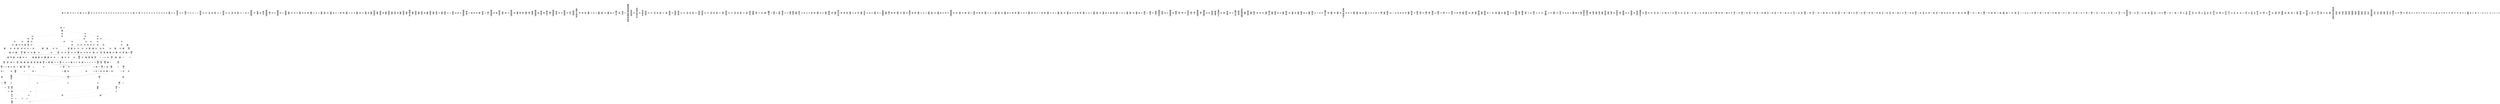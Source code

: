 /* Generated by GvGen v.1.0 (https://www.github.com/stricaud/gvgen) */

digraph G {
compound=true;
   node1 [label="[anywhere]"];
   node2 [label="# 0x0
PUSHX Data
PUSHX Data
MSTORE
CALLVALUE
ISZERO
PUSHX Data
JUMPI
"];
   node3 [label="# 0xc
PUSHX Data
REVERT
"];
   node4 [label="# 0x10
JUMPDEST
PUSHX LogicData
CALLDATASIZE
LT
PUSHX Data
JUMPI
"];
   node5 [label="# 0x1a
PUSHX Data
CALLDATALOAD
PUSHX BitData
SHR
PUSHX LogicData
GT
PUSHX Data
JUMPI
"];
   node6 [label="# 0x2b
PUSHX LogicData
GT
PUSHX Data
JUMPI
"];
   node7 [label="# 0x36
PUSHX LogicData
GT
PUSHX Data
JUMPI
"];
   node8 [label="# 0x41
PUSHX LogicData
GT
PUSHX Data
JUMPI
"];
   node9 [label="# 0x4c
PUSHX LogicData
EQ
PUSHX Data
JUMPI
"];
   node10 [label="# 0x57
PUSHX LogicData
EQ
PUSHX Data
JUMPI
"];
   node11 [label="# 0x62
PUSHX LogicData
EQ
PUSHX Data
JUMPI
"];
   node12 [label="# 0x6d
PUSHX LogicData
EQ
PUSHX Data
JUMPI
"];
   node13 [label="# 0x78
PUSHX Data
JUMP
"];
   node14 [label="# 0x7c
JUMPDEST
PUSHX LogicData
EQ
PUSHX Data
JUMPI
"];
   node15 [label="# 0x88
PUSHX LogicData
EQ
PUSHX Data
JUMPI
"];
   node16 [label="# 0x93
PUSHX LogicData
EQ
PUSHX Data
JUMPI
"];
   node17 [label="# 0x9e
PUSHX Data
JUMP
"];
   node18 [label="# 0xa2
JUMPDEST
PUSHX LogicData
GT
PUSHX Data
JUMPI
"];
   node19 [label="# 0xae
PUSHX LogicData
EQ
PUSHX Data
JUMPI
"];
   node20 [label="# 0xb9
PUSHX LogicData
EQ
PUSHX Data
JUMPI
"];
   node21 [label="# 0xc4
PUSHX LogicData
EQ
PUSHX Data
JUMPI
"];
   node22 [label="# 0xcf
PUSHX LogicData
EQ
PUSHX Data
JUMPI
"];
   node23 [label="# 0xda
PUSHX Data
JUMP
"];
   node24 [label="# 0xde
JUMPDEST
PUSHX LogicData
EQ
PUSHX Data
JUMPI
"];
   node25 [label="# 0xea
PUSHX LogicData
EQ
PUSHX Data
JUMPI
"];
   node26 [label="# 0xf5
PUSHX LogicData
EQ
PUSHX Data
JUMPI
"];
   node27 [label="# 0x100
PUSHX Data
JUMP
"];
   node28 [label="# 0x104
JUMPDEST
PUSHX LogicData
GT
PUSHX Data
JUMPI
"];
   node29 [label="# 0x110
PUSHX LogicData
GT
PUSHX Data
JUMPI
"];
   node30 [label="# 0x11b
PUSHX LogicData
EQ
PUSHX Data
JUMPI
"];
   node31 [label="# 0x126
PUSHX LogicData
EQ
PUSHX Data
JUMPI
"];
   node32 [label="# 0x131
PUSHX LogicData
EQ
PUSHX Data
JUMPI
"];
   node33 [label="# 0x13c
PUSHX LogicData
EQ
PUSHX Data
JUMPI
"];
   node34 [label="# 0x147
PUSHX Data
JUMP
"];
   node35 [label="# 0x14b
JUMPDEST
PUSHX LogicData
EQ
PUSHX Data
JUMPI
"];
   node36 [label="# 0x157
PUSHX LogicData
EQ
PUSHX Data
JUMPI
"];
   node37 [label="# 0x162
PUSHX LogicData
EQ
PUSHX Data
JUMPI
"];
   node38 [label="# 0x16d
PUSHX Data
JUMP
"];
   node39 [label="# 0x171
JUMPDEST
PUSHX LogicData
EQ
PUSHX Data
JUMPI
"];
   node40 [label="# 0x17d
PUSHX LogicData
EQ
PUSHX Data
JUMPI
"];
   node41 [label="# 0x188
PUSHX LogicData
EQ
PUSHX Data
JUMPI
"];
   node42 [label="# 0x193
PUSHX LogicData
EQ
PUSHX Data
JUMPI
"];
   node43 [label="# 0x19e
PUSHX LogicData
EQ
PUSHX Data
JUMPI
"];
   node44 [label="# 0x1a9
PUSHX LogicData
EQ
PUSHX Data
JUMPI
"];
   node45 [label="# 0x1b4
PUSHX Data
JUMP
"];
   node46 [label="# 0x1b8
JUMPDEST
PUSHX LogicData
GT
PUSHX Data
JUMPI
"];
   node47 [label="# 0x1c4
PUSHX LogicData
GT
PUSHX Data
JUMPI
"];
   node48 [label="# 0x1cf
PUSHX LogicData
GT
PUSHX Data
JUMPI
"];
   node49 [label="# 0x1da
PUSHX LogicData
EQ
PUSHX Data
JUMPI
"];
   node50 [label="# 0x1e5
PUSHX LogicData
EQ
PUSHX Data
JUMPI
"];
   node51 [label="# 0x1f0
PUSHX LogicData
EQ
PUSHX Data
JUMPI
"];
   node52 [label="# 0x1fb
PUSHX LogicData
EQ
PUSHX Data
JUMPI
"];
   node53 [label="# 0x206
PUSHX Data
JUMP
"];
   node54 [label="# 0x20a
JUMPDEST
PUSHX LogicData
EQ
PUSHX Data
JUMPI
"];
   node55 [label="# 0x216
PUSHX LogicData
EQ
PUSHX Data
JUMPI
"];
   node56 [label="# 0x221
PUSHX LogicData
EQ
PUSHX Data
JUMPI
"];
   node57 [label="# 0x22c
PUSHX Data
JUMP
"];
   node58 [label="# 0x230
JUMPDEST
PUSHX LogicData
GT
PUSHX Data
JUMPI
"];
   node59 [label="# 0x23c
PUSHX LogicData
EQ
PUSHX Data
JUMPI
"];
   node60 [label="# 0x247
PUSHX LogicData
EQ
PUSHX Data
JUMPI
"];
   node61 [label="# 0x252
PUSHX LogicData
EQ
PUSHX Data
JUMPI
"];
   node62 [label="# 0x25d
PUSHX LogicData
EQ
PUSHX Data
JUMPI
"];
   node63 [label="# 0x268
PUSHX Data
JUMP
"];
   node64 [label="# 0x26c
JUMPDEST
PUSHX LogicData
EQ
PUSHX Data
JUMPI
"];
   node65 [label="# 0x278
PUSHX LogicData
EQ
PUSHX Data
JUMPI
"];
   node66 [label="# 0x283
PUSHX LogicData
EQ
PUSHX Data
JUMPI
"];
   node67 [label="# 0x28e
PUSHX Data
JUMP
"];
   node68 [label="# 0x292
JUMPDEST
PUSHX LogicData
GT
PUSHX Data
JUMPI
"];
   node69 [label="# 0x29e
PUSHX LogicData
GT
PUSHX Data
JUMPI
"];
   node70 [label="# 0x2a9
PUSHX LogicData
EQ
PUSHX Data
JUMPI
"];
   node71 [label="# 0x2b4
PUSHX LogicData
EQ
PUSHX Data
JUMPI
"];
   node72 [label="# 0x2bf
PUSHX LogicData
EQ
PUSHX Data
JUMPI
"];
   node73 [label="# 0x2ca
PUSHX LogicData
EQ
PUSHX Data
JUMPI
"];
   node74 [label="# 0x2d5
PUSHX Data
JUMP
"];
   node75 [label="# 0x2d9
JUMPDEST
PUSHX LogicData
EQ
PUSHX Data
JUMPI
"];
   node76 [label="# 0x2e5
PUSHX LogicData
EQ
PUSHX Data
JUMPI
"];
   node77 [label="# 0x2f0
PUSHX LogicData
EQ
PUSHX Data
JUMPI
"];
   node78 [label="# 0x2fb
PUSHX Data
JUMP
"];
   node79 [label="# 0x2ff
JUMPDEST
PUSHX LogicData
EQ
PUSHX Data
JUMPI
"];
   node80 [label="# 0x30b
PUSHX LogicData
EQ
PUSHX Data
JUMPI
"];
   node81 [label="# 0x316
PUSHX LogicData
EQ
PUSHX Data
JUMPI
"];
   node82 [label="# 0x321
PUSHX LogicData
EQ
PUSHX Data
JUMPI
"];
   node83 [label="# 0x32c
PUSHX LogicData
EQ
PUSHX Data
JUMPI
"];
   node84 [label="# 0x337
PUSHX LogicData
EQ
PUSHX Data
JUMPI
"];
   node85 [label="# 0x342
JUMPDEST
PUSHX Data
REVERT
"];
   node86 [label="# 0x347
JUMPDEST
PUSHX Data
PUSHX Data
CALLDATASIZE
PUSHX Data
PUSHX Data
JUMP
"];
   node87 [label="# 0x355
JUMPDEST
PUSHX Data
JUMP
"];
   node88 [label="# 0x35a
JUMPDEST
PUSHX MemData
MLOAD
ISZERO
ISZERO
MSTORE
PUSHX ArithData
ADD
"];
   node89 [label="# 0x366
JUMPDEST
PUSHX MemData
MLOAD
SUB
RETURN
"];
   node90 [label="# 0x36f
JUMPDEST
PUSHX Data
PUSHX Data
JUMP
"];
   node91 [label="# 0x377
JUMPDEST
PUSHX MemData
MLOAD
PUSHX Data
PUSHX Data
JUMP
"];
   node92 [label="# 0x384
JUMPDEST
PUSHX Data
PUSHX Data
JUMP
"];
   node93 [label="# 0x38c
JUMPDEST
PUSHX Data
PUSHX Data
CALLDATASIZE
PUSHX Data
PUSHX Data
JUMP
"];
   node94 [label="# 0x39a
JUMPDEST
PUSHX Data
JUMP
"];
   node95 [label="# 0x39f
JUMPDEST
PUSHX MemData
MLOAD
PUSHX ArithData
PUSHX BitData
PUSHX BitData
SHL
SUB
AND
MSTORE
PUSHX ArithData
ADD
PUSHX Data
JUMP
"];
   node96 [label="# 0x3b7
JUMPDEST
PUSHX Data
PUSHX Data
CALLDATASIZE
PUSHX Data
PUSHX Data
JUMP
"];
   node97 [label="# 0x3c5
JUMPDEST
PUSHX Data
JUMP
"];
   node98 [label="# 0x3ca
JUMPDEST
STOP
"];
   node99 [label="# 0x3cc
JUMPDEST
PUSHX Data
PUSHX Data
CALLDATASIZE
PUSHX Data
PUSHX Data
JUMP
"];
   node100 [label="# 0x3da
JUMPDEST
PUSHX Data
JUMP
"];
   node101 [label="# 0x3df
JUMPDEST
PUSHX MemData
MLOAD
PUSHX Data
PUSHX Data
JUMP
"];
   node102 [label="# 0x3ec
JUMPDEST
PUSHX StorData
SLOAD
PUSHX Data
PUSHX BitData
AND
JUMP
"];
   node103 [label="# 0x3fb
JUMPDEST
PUSHX StorData
SLOAD
"];
   node104 [label="# 0x3ff
JUMPDEST
PUSHX MemData
MLOAD
MSTORE
PUSHX ArithData
ADD
PUSHX Data
JUMP
"];
   node105 [label="# 0x40d
JUMPDEST
PUSHX Data
PUSHX Data
CALLDATASIZE
PUSHX Data
PUSHX Data
JUMP
"];
   node106 [label="# 0x41b
JUMPDEST
PUSHX Data
JUMP
"];
   node107 [label="# 0x420
JUMPDEST
PUSHX Data
PUSHX Data
CALLDATASIZE
PUSHX Data
PUSHX Data
JUMP
"];
   node108 [label="# 0x42e
JUMPDEST
PUSHX Data
JUMP
"];
   node109 [label="# 0x433
JUMPDEST
PUSHX Data
PUSHX Data
CALLDATASIZE
PUSHX Data
PUSHX Data
JUMP
"];
   node110 [label="# 0x441
JUMPDEST
PUSHX Data
MSTORE
PUSHX Data
PUSHX Data
MSTORE
PUSHX Data
SHA3
PUSHX ArithData
ADD
SLOAD
JUMP
"];
   node111 [label="# 0x456
JUMPDEST
PUSHX Data
PUSHX Data
CALLDATASIZE
PUSHX Data
PUSHX Data
JUMP
"];
   node112 [label="# 0x464
JUMPDEST
PUSHX Data
JUMP
"];
   node113 [label="# 0x469
JUMPDEST
PUSHX Data
PUSHX Data
CALLDATASIZE
PUSHX Data
PUSHX Data
JUMP
"];
   node114 [label="# 0x477
JUMPDEST
PUSHX Data
JUMP
"];
   node115 [label="# 0x47c
JUMPDEST
PUSHX Data
PUSHX Data
CALLDATASIZE
PUSHX Data
PUSHX Data
JUMP
"];
   node116 [label="# 0x48a
JUMPDEST
PUSHX Data
JUMP
"];
   node117 [label="# 0x48f
JUMPDEST
PUSHX Data
PUSHX Data
CALLDATASIZE
PUSHX Data
PUSHX Data
JUMP
"];
   node118 [label="# 0x49d
JUMPDEST
PUSHX Data
JUMP
"];
   node119 [label="# 0x4a2
JUMPDEST
PUSHX Data
PUSHX Data
CALLDATASIZE
PUSHX Data
PUSHX Data
JUMP
"];
   node120 [label="# 0x4b0
JUMPDEST
PUSHX Data
JUMP
"];
   node121 [label="# 0x4b5
JUMPDEST
PUSHX Data
PUSHX Data
CALLDATASIZE
PUSHX Data
PUSHX Data
JUMP
"];
   node122 [label="# 0x4c3
JUMPDEST
PUSHX Data
JUMP
"];
   node123 [label="# 0x4c8
JUMPDEST
PUSHX Data
PUSHX Data
CALLDATASIZE
PUSHX Data
PUSHX Data
JUMP
"];
   node124 [label="# 0x4d6
JUMPDEST
PUSHX Data
JUMP
"];
   node125 [label="# 0x4db
JUMPDEST
PUSHX Data
PUSHX Data
CALLDATASIZE
PUSHX Data
PUSHX Data
JUMP
"];
   node126 [label="# 0x4e9
JUMPDEST
PUSHX Data
JUMP
"];
   node127 [label="# 0x4ee
JUMPDEST
PUSHX Data
PUSHX Data
JUMP
"];
   node128 [label="# 0x4f6
JUMPDEST
PUSHX Data
PUSHX Data
CALLDATASIZE
PUSHX Data
PUSHX Data
JUMP
"];
   node129 [label="# 0x504
JUMPDEST
PUSHX Data
JUMP
"];
   node130 [label="# 0x509
JUMPDEST
PUSHX Data
PUSHX Data
CALLDATASIZE
PUSHX Data
PUSHX Data
JUMP
"];
   node131 [label="# 0x517
JUMPDEST
PUSHX Data
JUMP
"];
   node132 [label="# 0x51c
JUMPDEST
PUSHX Data
PUSHX Data
CALLDATASIZE
PUSHX Data
PUSHX Data
JUMP
"];
   node133 [label="# 0x52a
JUMPDEST
PUSHX Data
JUMP
"];
   node134 [label="# 0x52f
JUMPDEST
PUSHX Data
PUSHX Data
CALLDATASIZE
PUSHX Data
PUSHX Data
JUMP
"];
   node135 [label="# 0x53d
JUMPDEST
PUSHX Data
JUMP
"];
   node136 [label="# 0x542
JUMPDEST
PUSHX Data
PUSHX Data
JUMP
"];
   node137 [label="# 0x569
JUMPDEST
PUSHX Data
PUSHX Data
CALLDATASIZE
PUSHX Data
PUSHX Data
JUMP
"];
   node138 [label="# 0x577
JUMPDEST
PUSHX Data
JUMP
"];
   node139 [label="# 0x57c
JUMPDEST
PUSHX Data
PUSHX Data
CALLDATASIZE
PUSHX Data
PUSHX Data
JUMP
"];
   node140 [label="# 0x58a
JUMPDEST
PUSHX Data
JUMP
"];
   node141 [label="# 0x58f
JUMPDEST
PUSHX Data
PUSHX Data
JUMP
"];
   node142 [label="# 0x597
JUMPDEST
PUSHX Data
PUSHX Data
JUMP
"];
   node143 [label="# 0x59f
JUMPDEST
PUSHX Data
PUSHX Data
CALLDATASIZE
PUSHX Data
PUSHX Data
JUMP
"];
   node144 [label="# 0x5ad
JUMPDEST
PUSHX Data
JUMP
"];
   node145 [label="# 0x5b2
JUMPDEST
PUSHX Data
PUSHX Data
CALLDATASIZE
PUSHX Data
PUSHX Data
JUMP
"];
   node146 [label="# 0x5c0
JUMPDEST
PUSHX Data
JUMP
"];
   node147 [label="# 0x5c5
JUMPDEST
PUSHX Data
PUSHX Data
CALLDATASIZE
PUSHX Data
PUSHX Data
JUMP
"];
   node148 [label="# 0x5d3
JUMPDEST
PUSHX Data
JUMP
"];
   node149 [label="# 0x5d8
JUMPDEST
PUSHX MemData
MLOAD
PUSHX Data
PUSHX Data
JUMP
"];
   node150 [label="# 0x5e5
JUMPDEST
PUSHX Data
PUSHX Data
CALLDATASIZE
PUSHX Data
PUSHX Data
JUMP
"];
   node151 [label="# 0x5f3
JUMPDEST
PUSHX Data
JUMP
"];
   node152 [label="# 0x5f8
JUMPDEST
PUSHX MemData
MLOAD
PUSHX Data
PUSHX Data
JUMP
"];
   node153 [label="# 0x605
JUMPDEST
PUSHX Data
PUSHX Data
CALLDATASIZE
PUSHX Data
PUSHX Data
JUMP
"];
   node154 [label="# 0x613
JUMPDEST
PUSHX Data
JUMP
"];
   node155 [label="# 0x618
JUMPDEST
PUSHX StorData
SLOAD
PUSHX Data
PUSHX ArithData
PUSHX BitData
PUSHX BitData
SHL
SUB
AND
JUMP
"];
   node156 [label="# 0x62b
JUMPDEST
PUSHX Data
PUSHX Data
CALLDATASIZE
PUSHX Data
PUSHX Data
JUMP
"];
   node157 [label="# 0x639
JUMPDEST
PUSHX Data
JUMP
"];
   node158 [label="# 0x63e
JUMPDEST
PUSHX Data
PUSHX Data
CALLDATASIZE
PUSHX Data
PUSHX Data
JUMP
"];
   node159 [label="# 0x64c
JUMPDEST
PUSHX Data
JUMP
"];
   node160 [label="# 0x651
JUMPDEST
PUSHX Data
PUSHX Data
CALLDATASIZE
PUSHX Data
PUSHX Data
JUMP
"];
   node161 [label="# 0x65f
JUMPDEST
PUSHX Data
JUMP
"];
   node162 [label="# 0x664
JUMPDEST
PUSHX Data
PUSHX Data
CALLDATASIZE
PUSHX Data
PUSHX Data
JUMP
"];
   node163 [label="# 0x672
JUMPDEST
PUSHX Data
JUMP
"];
   node164 [label="# 0x677
JUMPDEST
PUSHX Data
PUSHX Data
CALLDATASIZE
PUSHX Data
PUSHX Data
JUMP
"];
   node165 [label="# 0x685
JUMPDEST
PUSHX Data
JUMP
"];
   node166 [label="# 0x68a
JUMPDEST
PUSHX Data
PUSHX Data
JUMP
"];
   node167 [label="# 0x6b1
JUMPDEST
PUSHX Data
PUSHX Data
CALLDATASIZE
PUSHX Data
PUSHX Data
JUMP
"];
   node168 [label="# 0x6bf
JUMPDEST
PUSHX Data
JUMP
"];
   node169 [label="# 0x6c4
JUMPDEST
PUSHX Data
PUSHX Data
CALLDATASIZE
PUSHX Data
PUSHX Data
JUMP
"];
   node170 [label="# 0x6d2
JUMPDEST
PUSHX Data
JUMP
"];
   node171 [label="# 0x6d7
JUMPDEST
PUSHX Data
PUSHX StorData
SLOAD
JUMP
"];
   node172 [label="# 0x6e0
JUMPDEST
PUSHX Data
PUSHX Data
CALLDATASIZE
PUSHX Data
PUSHX Data
JUMP
"];
   node173 [label="# 0x6ee
JUMPDEST
PUSHX Data
JUMP
"];
   node174 [label="# 0x6f3
JUMPDEST
PUSHX Data
PUSHX Data
JUMP
"];
   node175 [label="# 0x71a
JUMPDEST
PUSHX Data
PUSHX Data
CALLDATASIZE
PUSHX Data
PUSHX Data
JUMP
"];
   node176 [label="# 0x728
JUMPDEST
PUSHX Data
JUMP
"];
   node177 [label="# 0x72d
JUMPDEST
PUSHX Data
PUSHX Data
CALLDATASIZE
PUSHX Data
PUSHX Data
JUMP
"];
   node178 [label="# 0x73b
JUMPDEST
PUSHX Data
JUMP
"];
   node179 [label="# 0x740
JUMPDEST
PUSHX Data
PUSHX Data
CALLDATASIZE
PUSHX Data
PUSHX Data
JUMP
"];
   node180 [label="# 0x74e
JUMPDEST
PUSHX Data
PUSHX Data
MSTORE
PUSHX Data
MSTORE
PUSHX Data
SHA3
SLOAD
PUSHX BitData
AND
JUMP
"];
   node181 [label="# 0x763
JUMPDEST
PUSHX Data
PUSHX Data
CALLDATASIZE
PUSHX Data
PUSHX Data
JUMP
"];
   node182 [label="# 0x771
JUMPDEST
PUSHX Data
JUMP
"];
   node183 [label="# 0x776
JUMPDEST
PUSHX Data
PUSHX Data
CALLDATASIZE
PUSHX Data
PUSHX Data
JUMP
"];
   node184 [label="# 0x784
JUMPDEST
PUSHX Data
JUMP
"];
   node185 [label="# 0x789
JUMPDEST
PUSHX Data
PUSHX Data
CALLDATASIZE
PUSHX Data
PUSHX Data
JUMP
"];
   node186 [label="# 0x797
JUMPDEST
PUSHX ArithData
PUSHX BitData
PUSHX BitData
SHL
SUB
AND
PUSHX Data
MSTORE
PUSHX Data
PUSHX Data
MSTORE
PUSHX Data
SHA3
AND
MSTORE
MSTORE
SHA3
SLOAD
PUSHX BitData
AND
JUMP
"];
   node187 [label="# 0x7c5
JUMPDEST
PUSHX Data
PUSHX Data
CALLDATASIZE
PUSHX Data
PUSHX Data
JUMP
"];
   node188 [label="# 0x7d3
JUMPDEST
PUSHX Data
JUMP
"];
   node189 [label="# 0x7d8
JUMPDEST
PUSHX Data
PUSHX Data
CALLDATASIZE
PUSHX Data
PUSHX Data
JUMP
"];
   node190 [label="# 0x7e6
JUMPDEST
PUSHX Data
JUMP
"];
   node191 [label="# 0x7eb
JUMPDEST
PUSHX Data
PUSHX ArithData
PUSHX BitData
PUSHX BitData
SHL
SUB
NOT
AND
PUSHX BitData
PUSHX BitData
SHL
EQ
PUSHX Data
JUMPI
"];
   node192 [label="# 0x807
PUSHX Data
PUSHX Data
JUMP
"];
   node193 [label="# 0x810
JUMPDEST
PUSHX Data
JUMPI
"];
   node194 [label="# 0x816
PUSHX Data
PUSHX Data
JUMP
"];
   node195 [label="# 0x81f
JUMPDEST
"];
   node196 [label="# 0x822
JUMPDEST
JUMP
"];
   node197 [label="# 0x827
JUMPDEST
PUSHX StorData
SLOAD
PUSHX Data
PUSHX Data
JUMP
"];
   node198 [label="# 0x834
JUMPDEST
PUSHX ArithData
ADD
PUSHX ArithData
DIV
MUL
PUSHX ArithData
ADD
PUSHX MemData
MLOAD
ADD
PUSHX Data
MSTORE
MSTORE
PUSHX ArithData
ADD
SLOAD
PUSHX Data
PUSHX Data
JUMP
"];
   node199 [label="# 0x860
JUMPDEST
ISZERO
PUSHX Data
JUMPI
"];
   node200 [label="# 0x867
PUSHX LogicData
LT
PUSHX Data
JUMPI
"];
   node201 [label="# 0x86f
PUSHX ArithData
SLOAD
DIV
MUL
MSTORE
PUSHX ArithData
ADD
PUSHX Data
JUMP
"];
   node202 [label="# 0x882
JUMPDEST
ADD
PUSHX Data
MSTORE
PUSHX Data
PUSHX Data
SHA3
"];
   node203 [label="# 0x890
JUMPDEST
SLOAD
MSTORE
PUSHX ArithData
ADD
PUSHX ArithData
ADD
GT
PUSHX Data
JUMPI
"];
   node204 [label="# 0x8a4
SUB
PUSHX BitData
AND
ADD
"];
   node205 [label="# 0x8ad
JUMPDEST
JUMP
"];
   node206 [label="# 0x8b5
JUMPDEST
PUSHX Data
PUSHX StorData
SLOAD
PUSHX Data
PUSHX Data
JUMP
"];
   node207 [label="# 0x8c4
JUMPDEST
PUSHX ArithData
ADD
PUSHX ArithData
DIV
MUL
PUSHX ArithData
ADD
PUSHX MemData
MLOAD
ADD
PUSHX Data
MSTORE
MSTORE
PUSHX ArithData
ADD
SLOAD
PUSHX Data
PUSHX Data
JUMP
"];
   node208 [label="# 0x8f0
JUMPDEST
ISZERO
PUSHX Data
JUMPI
"];
   node209 [label="# 0x8f7
PUSHX LogicData
LT
PUSHX Data
JUMPI
"];
   node210 [label="# 0x8ff
PUSHX ArithData
SLOAD
DIV
MUL
MSTORE
PUSHX ArithData
ADD
PUSHX Data
JUMP
"];
   node211 [label="# 0x912
JUMPDEST
ADD
PUSHX Data
MSTORE
PUSHX Data
PUSHX Data
SHA3
"];
   node212 [label="# 0x920
JUMPDEST
SLOAD
MSTORE
PUSHX ArithData
ADD
PUSHX ArithData
ADD
GT
PUSHX Data
JUMPI
"];
   node213 [label="# 0x934
SUB
PUSHX BitData
AND
ADD
"];
   node214 [label="# 0x93d
JUMPDEST
JUMP
"];
   node215 [label="# 0x947
JUMPDEST
PUSHX Data
PUSHX Data
PUSHX Data
JUMP
"];
   node216 [label="# 0x952
JUMPDEST
PUSHX Data
JUMPI
"];
   node217 [label="# 0x957
PUSHX MemData
MLOAD
PUSHX BitData
PUSHX BitData
SHL
MSTORE
PUSHX Data
PUSHX ArithData
ADD
MSTORE
PUSHX Data
PUSHX ArithData
ADD
MSTORE
PUSHX Data
PUSHX ArithData
ADD
MSTORE
PUSHX BitData
PUSHX BitData
SHL
PUSHX ArithData
ADD
MSTORE
PUSHX ArithData
ADD
"];
   node218 [label="# 0x9af
JUMPDEST
PUSHX MemData
MLOAD
SUB
REVERT
"];
   node219 [label="# 0x9b8
JUMPDEST
PUSHX Data
MSTORE
PUSHX Data
PUSHX Data
MSTORE
PUSHX Data
SHA3
SLOAD
PUSHX ArithData
PUSHX BitData
PUSHX BitData
SHL
SUB
AND
JUMP
"];
   node220 [label="# 0x9d4
JUMPDEST
PUSHX Data
PUSHX Data
PUSHX Data
JUMP
"];
   node221 [label="# 0x9df
JUMPDEST
PUSHX ArithData
PUSHX BitData
PUSHX BitData
SHL
SUB
AND
PUSHX ArithData
PUSHX BitData
PUSHX BitData
SHL
SUB
AND
EQ
ISZERO
PUSHX Data
JUMPI
"];
   node222 [label="# 0x9fc
PUSHX MemData
MLOAD
PUSHX BitData
PUSHX BitData
SHL
MSTORE
PUSHX Data
PUSHX ArithData
ADD
MSTORE
PUSHX Data
PUSHX ArithData
ADD
MSTORE
PUSHX Data
PUSHX ArithData
ADD
MSTORE
PUSHX BitData
PUSHX BitData
SHL
PUSHX ArithData
ADD
MSTORE
PUSHX ArithData
ADD
PUSHX Data
JUMP
"];
   node223 [label="# 0xa4d
JUMPDEST
CALLER
PUSHX ArithData
PUSHX BitData
PUSHX BitData
SHL
SUB
AND
EQ
PUSHX Data
JUMPI
"];
   node224 [label="# 0xa5f
PUSHX Data
CALLER
PUSHX Data
JUMP
"];
   node225 [label="# 0xa69
JUMPDEST
PUSHX Data
JUMPI
"];
   node226 [label="# 0xa6e
PUSHX MemData
MLOAD
PUSHX BitData
PUSHX BitData
SHL
MSTORE
PUSHX Data
PUSHX ArithData
ADD
MSTORE
PUSHX Data
PUSHX ArithData
ADD
MSTORE
PUSHX Data
PUSHX ArithData
ADD
MSTORE
PUSHX Data
PUSHX ArithData
ADD
MSTORE
PUSHX ArithData
ADD
PUSHX Data
JUMP
"];
   node227 [label="# 0xadb
JUMPDEST
PUSHX Data
PUSHX Data
JUMP
"];
   node228 [label="# 0xae5
JUMPDEST
JUMP
"];
   node229 [label="# 0xaea
JUMPDEST
PUSHX Data
MLOAD
PUSHX Data
MSTORE
ADD
MSTORE
PUSHX Data
PUSHX Data
PUSHX ArithData
ADD
CALLDATASIZE
CALLDATACOPY
ADD
PUSHX StorData
SLOAD
PUSHX LogicData
MLOAD
LT
PUSHX Data
JUMPI
"];
   node230 [label="# 0xb1f
PUSHX BitData
PUSHX BitData
SHL
PUSHX Data
MSTORE
PUSHX Data
PUSHX Data
MSTORE
PUSHX Data
PUSHX Data
REVERT
"];
   node231 [label="# 0xb34
JUMPDEST
PUSHX ArithData
MUL
ADD
ADD
MSTORE
JUMP
"];
   node232 [label="# 0xb45
JUMPDEST
PUSHX Data
CALLER
PUSHX Data
JUMP
"];
   node233 [label="# 0xb4f
JUMPDEST
PUSHX Data
JUMPI
"];
   node234 [label="# 0xb54
PUSHX MemData
MLOAD
PUSHX BitData
PUSHX BitData
SHL
MSTORE
PUSHX ArithData
ADD
PUSHX Data
PUSHX Data
JUMP
"];
   node235 [label="# 0xb6b
JUMPDEST
PUSHX Data
PUSHX Data
JUMP
"];
   node236 [label="# 0xb76
JUMPDEST
PUSHX Data
PUSHX Data
CALLER
"];
   node237 [label="# 0xb7e
JUMPDEST
PUSHX Data
JUMP
"];
   node238 [label="# 0xb83
JUMPDEST
PUSHX StorData
SLOAD
PUSHX BitData
AND
ISZERO
PUSHX Data
JUMPI
"];
   node239 [label="# 0xb91
PUSHX MemData
MLOAD
PUSHX BitData
PUSHX BitData
SHL
MSTORE
PUSHX ArithData
ADD
PUSHX Data
PUSHX Data
JUMP
"];
   node240 [label="# 0xba8
JUMPDEST
PUSHX Data
"];
   node241 [label="# 0xbab
JUMPDEST
LT
ISZERO
PUSHX Data
JUMPI
"];
   node242 [label="# 0xbb4
LT
PUSHX Data
JUMPI
"];
   node243 [label="# 0xbbe
PUSHX BitData
PUSHX BitData
SHL
PUSHX Data
MSTORE
PUSHX Data
PUSHX Data
MSTORE
PUSHX Data
PUSHX Data
REVERT
"];
   node244 [label="# 0xbd3
JUMPDEST
PUSHX ArithData
MUL
ADD
CALLDATALOAD
PUSHX Data
PUSHX Data
PUSHX Data
JUMP
"];
   node245 [label="# 0xbeb
JUMPDEST
PUSHX LogicData
LT
PUSHX Data
JUMPI
"];
   node246 [label="# 0xbf5
PUSHX BitData
PUSHX BitData
SHL
PUSHX Data
MSTORE
PUSHX Data
PUSHX Data
MSTORE
PUSHX Data
PUSHX Data
REVERT
"];
   node247 [label="# 0xc0a
JUMPDEST
ADD
SSTORE
PUSHX Data
PUSHX Data
JUMP
"];
   node248 [label="# 0xc16
JUMPDEST
PUSHX Data
JUMP
"];
   node249 [label="# 0xc1e
JUMPDEST
JUMP
"];
   node250 [label="# 0xc25
JUMPDEST
PUSHX Data
PUSHX Data
CALLER
PUSHX Data
JUMP
"];
   node251 [label="# 0xc50
JUMPDEST
PUSHX StorData
SLOAD
PUSHX BitData
AND
PUSHX Data
JUMPI
"];
   node252 [label="# 0xc5d
PUSHX MemData
MLOAD
PUSHX BitData
PUSHX BitData
SHL
MSTORE
PUSHX ArithData
ADD
PUSHX Data
PUSHX Data
JUMP
"];
   node253 [label="# 0xc74
JUMPDEST
PUSHX Data
"];
   node254 [label="# 0xc77
JUMPDEST
LT
ISZERO
PUSHX Data
JUMPI
"];
   node255 [label="# 0xc80
PUSHX Data
LT
PUSHX Data
JUMPI
"];
   node256 [label="# 0xc8d
PUSHX BitData
PUSHX BitData
SHL
PUSHX Data
MSTORE
PUSHX Data
PUSHX Data
MSTORE
PUSHX Data
PUSHX Data
REVERT
"];
   node257 [label="# 0xca2
JUMPDEST
PUSHX ArithData
MUL
ADD
CALLDATALOAD
PUSHX Data
JUMP
"];
   node258 [label="# 0xcae
JUMPDEST
PUSHX Data
JUMPI
"];
   node259 [label="# 0xcb3
PUSHX MemData
MLOAD
PUSHX BitData
PUSHX BitData
SHL
MSTORE
PUSHX ArithData
ADD
PUSHX Data
PUSHX Data
JUMP
"];
   node260 [label="# 0xcca
JUMPDEST
PUSHX Data
PUSHX Data
LT
PUSHX Data
JUMPI
"];
   node261 [label="# 0xcdb
PUSHX BitData
PUSHX BitData
SHL
PUSHX Data
MSTORE
PUSHX Data
PUSHX Data
MSTORE
PUSHX Data
PUSHX Data
REVERT
"];
   node262 [label="# 0xcf0
JUMPDEST
PUSHX ArithData
MUL
ADD
CALLDATALOAD
MSTORE
ADD
MSTORE
PUSHX ArithData
ADD
PUSHX Data
SHA3
PUSHX ArithData
ADD
SLOAD
PUSHX ArithData
ADD
SSTORE
MSTORE
PUSHX Data
LT
PUSHX Data
JUMPI
"];
   node263 [label="# 0xd2a
PUSHX BitData
PUSHX BitData
SHL
PUSHX Data
MSTORE
PUSHX Data
PUSHX Data
MSTORE
PUSHX Data
PUSHX Data
REVERT
"];
   node264 [label="# 0xd3f
JUMPDEST
PUSHX ArithData
MUL
ADD
CALLDATALOAD
MSTORE
PUSHX ArithData
ADD
MSTORE
PUSHX ArithData
ADD
PUSHX Data
SHA3
PUSHX ArithData
ADD
SLOAD
PUSHX Data
PUSHX Data
JUMP
"];
   node265 [label="# 0xd65
JUMPDEST
PUSHX Data
PUSHX Data
LT
PUSHX Data
JUMPI
"];
   node266 [label="# 0xd7a
PUSHX BitData
PUSHX BitData
SHL
PUSHX Data
MSTORE
PUSHX Data
PUSHX Data
MSTORE
PUSHX Data
PUSHX Data
REVERT
"];
   node267 [label="# 0xd8f
JUMPDEST
PUSHX ArithData
MUL
ADD
CALLDATALOAD
MSTORE
PUSHX ArithData
ADD
MSTORE
PUSHX ArithData
ADD
PUSHX Data
SHA3
PUSHX ArithData
ADD
SLOAD
LT
PUSHX Data
JUMPI
"];
   node268 [label="# 0xdb1
PUSHX BitData
PUSHX BitData
SHL
PUSHX Data
MSTORE
PUSHX Data
PUSHX Data
MSTORE
PUSHX Data
PUSHX Data
REVERT
"];
   node269 [label="# 0xdc6
JUMPDEST
PUSHX Data
MSTORE
PUSHX Data
SHA3
PUSHX Data
PUSHX ArithData
MUL
ADD
PUSHX Data
JUMP
"];
   node270 [label="# 0xde0
JUMPDEST
PUSHX Data
PUSHX Data
LT
PUSHX Data
JUMPI
"];
   node271 [label="# 0xdf3
PUSHX BitData
PUSHX BitData
SHL
PUSHX Data
MSTORE
PUSHX Data
PUSHX Data
MSTORE
PUSHX Data
PUSHX Data
REVERT
"];
   node272 [label="# 0xe08
JUMPDEST
PUSHX ArithData
MUL
ADD
CALLDATALOAD
MSTORE
PUSHX ArithData
ADD
MSTORE
PUSHX ArithData
ADD
PUSHX Data
SHA3
PUSHX ArithData
ADD
SLOAD
LT
PUSHX Data
JUMPI
"];
   node273 [label="# 0xe2a
PUSHX BitData
PUSHX BitData
SHL
PUSHX Data
MSTORE
PUSHX Data
PUSHX Data
MSTORE
PUSHX Data
PUSHX Data
REVERT
"];
   node274 [label="# 0xe3f
JUMPDEST
PUSHX Data
MSTORE
PUSHX Data
PUSHX Data
SHA3
PUSHX ArithData
MUL
ADD
PUSHX ArithData
ADD
PUSHX ArithData
PUSHX ArithData
EXP
SLOAD
PUSHX ArithData
MUL
NOT
AND
PUSHX BitData
AND
MUL
OR
SSTORE
PUSHX Data
PUSHX Data
LT
PUSHX Data
JUMPI
"];
   node275 [label="# 0xe7d
PUSHX BitData
PUSHX BitData
SHL
PUSHX Data
MSTORE
PUSHX Data
PUSHX Data
MSTORE
PUSHX Data
PUSHX Data
REVERT
"];
   node276 [label="# 0xe92
JUMPDEST
PUSHX ArithData
MUL
ADD
CALLDATALOAD
MSTORE
PUSHX ArithData
ADD
MSTORE
PUSHX ArithData
ADD
PUSHX Data
SHA3
PUSHX ArithData
ADD
SLOAD
LT
PUSHX Data
JUMPI
"];
   node277 [label="# 0xeb4
PUSHX BitData
PUSHX BitData
SHL
PUSHX Data
MSTORE
PUSHX Data
PUSHX Data
MSTORE
PUSHX Data
PUSHX Data
REVERT
"];
   node278 [label="# 0xec9
JUMPDEST
PUSHX Data
MSTORE
PUSHX Data
PUSHX Data
SHA3
PUSHX ArithData
MUL
ADD
PUSHX ArithData
ADD
PUSHX Data
PUSHX Data
JUMP
"];
   node279 [label="# 0xee7
JUMPDEST
PUSHX Data
PUSHX Data
LT
PUSHX Data
JUMPI
"];
   node280 [label="# 0xefb
PUSHX BitData
PUSHX BitData
SHL
PUSHX Data
MSTORE
PUSHX Data
PUSHX Data
MSTORE
PUSHX Data
PUSHX Data
REVERT
"];
   node281 [label="# 0xf10
JUMPDEST
PUSHX ArithData
MUL
ADD
CALLDATALOAD
MSTORE
PUSHX ArithData
ADD
MSTORE
PUSHX ArithData
ADD
PUSHX Data
SHA3
PUSHX ArithData
ADD
SLOAD
LT
PUSHX Data
JUMPI
"];
   node282 [label="# 0xf32
PUSHX BitData
PUSHX BitData
SHL
PUSHX Data
MSTORE
PUSHX Data
PUSHX Data
MSTORE
PUSHX Data
PUSHX Data
REVERT
"];
   node283 [label="# 0xf47
JUMPDEST
PUSHX Data
MSTORE
PUSHX Data
PUSHX Data
SHA3
PUSHX ArithData
MUL
ADD
PUSHX ArithData
ADD
PUSHX Data
PUSHX Data
JUMP
"];
   node284 [label="# 0xf65
JUMPDEST
LT
PUSHX Data
JUMPI
"];
   node285 [label="# 0xf71
PUSHX BitData
PUSHX BitData
SHL
PUSHX Data
MSTORE
PUSHX Data
PUSHX Data
MSTORE
PUSHX Data
PUSHX Data
REVERT
"];
   node286 [label="# 0xf86
JUMPDEST
PUSHX ArithData
MUL
ADD
CALLDATALOAD
PUSHX Data
PUSHX MemData
MLOAD
PUSHX MemData
MLOAD
SUB
LOGX
PUSHX Data
PUSHX Data
JUMP
"];
   node287 [label="# 0xfc4
JUMPDEST
PUSHX Data
JUMP
"];
   node288 [label="# 0xfcc
JUMPDEST
JUMP
"];
   node289 [label="# 0xfd9
JUMPDEST
PUSHX Data
MSTORE
PUSHX Data
PUSHX Data
MSTORE
PUSHX Data
SHA3
PUSHX ArithData
ADD
SLOAD
PUSHX Data
CALLER
PUSHX Data
JUMP
"];
   node290 [label="# 0xff5
JUMPDEST
PUSHX Data
PUSHX Data
JUMP
"];
   node291 [label="# 0xfff
JUMPDEST
PUSHX Data
PUSHX Data
PUSHX Data
JUMP
"];
   node292 [label="# 0x100a
JUMPDEST
LT
PUSHX Data
JUMPI
"];
   node293 [label="# 0x1011
PUSHX MemData
MLOAD
PUSHX BitData
PUSHX BitData
SHL
MSTORE
PUSHX Data
PUSHX ArithData
ADD
MSTORE
PUSHX Data
PUSHX ArithData
ADD
MSTORE
PUSHX Data
PUSHX ArithData
ADD
MSTORE
PUSHX BitData
PUSHX BitData
SHL
PUSHX ArithData
ADD
MSTORE
PUSHX ArithData
ADD
PUSHX Data
JUMP
"];
   node294 [label="# 0x106c
JUMPDEST
PUSHX ArithData
PUSHX BitData
PUSHX BitData
SHL
SUB
AND
PUSHX Data
MSTORE
PUSHX Data
PUSHX Data
MSTORE
PUSHX Data
SHA3
MSTORE
MSTORE
SHA3
SLOAD
"];
   node295 [label="# 0x1092
JUMPDEST
JUMP
"];
   node296 [label="# 0x1098
JUMPDEST
PUSHX Data
PUSHX Data
CALLER
PUSHX Data
JUMP
"];
   node297 [label="# 0x10c3
JUMPDEST
PUSHX Data
PUSHX Data
PUSHX Data
JUMP
"];
   node298 [label="# 0x10d1
JUMPDEST
PUSHX Data
ADDRESS
PUSHX Data
JUMP
"];
   node299 [label="# 0x10dd
JUMPDEST
PUSHX MemData
MLOAD
PUSHX ArithData
ADD
PUSHX Data
PUSHX Data
JUMP
"];
   node300 [label="# 0x10ef
JUMPDEST
PUSHX MemData
MLOAD
PUSHX ArithData
SUB
SUB
MSTORE
PUSHX Data
MSTORE
PUSHX Data
MLOAD
PUSHX ArithData
ADD
PUSHX Data
PUSHX Data
JUMP
"];
   node301 [label="# 0x1115
JUMPDEST
JUMP
"];
   node302 [label="# 0x111d
JUMPDEST
PUSHX ArithData
PUSHX BitData
PUSHX BitData
SHL
SUB
AND
CALLER
EQ
PUSHX Data
JUMPI
"];
   node303 [label="# 0x112e
PUSHX MemData
MLOAD
PUSHX BitData
PUSHX BitData
SHL
MSTORE
PUSHX Data
PUSHX ArithData
ADD
MSTORE
PUSHX Data
PUSHX ArithData
ADD
MSTORE
PUSHX Data
PUSHX ArithData
ADD
MSTORE
PUSHX BitData
PUSHX BitData
SHL
PUSHX ArithData
ADD
MSTORE
PUSHX ArithData
ADD
PUSHX Data
JUMP
"];
   node304 [label="# 0x118d
JUMPDEST
PUSHX Data
PUSHX Data
JUMP
"];
   node305 [label="# 0x1197
JUMPDEST
JUMP
"];
   node306 [label="# 0x119b
JUMPDEST
PUSHX Data
PUSHX Data
CALLER
PUSHX Data
JUMP
"];
   node307 [label="# 0x11a7
JUMPDEST
PUSHX Data
PUSHX ArithData
PUSHX BitData
PUSHX BitData
SHL
SUB
AND
PUSHX Data
MSTORE
PUSHX Data
PUSHX Data
MSTORE
PUSHX Data
SHA3
SLOAD
PUSHX BitData
NOT
AND
PUSHX BitData
OR
SSTORE
JUMP
"];
   node308 [label="# 0x11cf
JUMPDEST
PUSHX Data
PUSHX MemData
MLOAD
PUSHX ArithData
ADD
PUSHX Data
MSTORE
PUSHX Data
MSTORE
PUSHX Data
JUMP
"];
   node309 [label="# 0x11ea
JUMPDEST
PUSHX Data
PUSHX Data
PUSHX StorData
SLOAD
JUMP
"];
   node310 [label="# 0x11f5
JUMPDEST
LT
PUSHX Data
JUMPI
"];
   node311 [label="# 0x11fc
PUSHX MemData
MLOAD
PUSHX BitData
PUSHX BitData
SHL
MSTORE
PUSHX Data
PUSHX ArithData
ADD
MSTORE
PUSHX Data
PUSHX ArithData
ADD
MSTORE
PUSHX Data
PUSHX ArithData
ADD
MSTORE
PUSHX BitData
PUSHX BitData
SHL
PUSHX ArithData
ADD
MSTORE
PUSHX ArithData
ADD
PUSHX Data
JUMP
"];
   node312 [label="# 0x1258
JUMPDEST
PUSHX StorData
SLOAD
LT
PUSHX Data
JUMPI
"];
   node313 [label="# 0x1264
PUSHX BitData
PUSHX BitData
SHL
PUSHX Data
MSTORE
PUSHX Data
PUSHX Data
MSTORE
PUSHX Data
PUSHX Data
REVERT
"];
   node314 [label="# 0x1279
JUMPDEST
PUSHX Data
MSTORE
PUSHX Data
PUSHX Data
SHA3
ADD
SLOAD
JUMP
"];
   node315 [label="# 0x128b
JUMPDEST
PUSHX Data
PUSHX Data
CALLER
PUSHX Data
JUMP
"];
   node316 [label="# 0x1297
JUMPDEST
PUSHX StorData
SLOAD
PUSHX BitData
AND
ISZERO
PUSHX Data
JUMPI
"];
   node317 [label="# 0x12a5
PUSHX MemData
MLOAD
PUSHX BitData
PUSHX BitData
SHL
MSTORE
PUSHX ArithData
ADD
PUSHX Data
PUSHX Data
JUMP
"];
   node318 [label="# 0x12bc
JUMPDEST
PUSHX StorData
SLOAD
PUSHX BitData
NOT
AND
PUSHX BitData
OR
SSTORE
JUMP
"];
   node319 [label="# 0x12ce
JUMPDEST
PUSHX Data
MSTORE
PUSHX Data
PUSHX Data
MSTORE
PUSHX Data
SHA3
SLOAD
PUSHX ArithData
PUSHX BitData
PUSHX BitData
SHL
SUB
AND
PUSHX Data
JUMPI
"];
   node320 [label="# 0x12ec
PUSHX MemData
MLOAD
PUSHX BitData
PUSHX BitData
SHL
MSTORE
PUSHX Data
PUSHX ArithData
ADD
MSTORE
PUSHX Data
PUSHX ArithData
ADD
MSTORE
PUSHX Data
PUSHX ArithData
ADD
MSTORE
PUSHX BitData
PUSHX BitData
SHL
PUSHX ArithData
ADD
MSTORE
PUSHX ArithData
ADD
PUSHX Data
JUMP
"];
   node321 [label="# 0x1345
JUMPDEST
PUSHX Data
PUSHX Data
CALLER
PUSHX Data
JUMP
"];
   node322 [label="# 0x1351
JUMPDEST
PUSHX Data
PUSHX ArithData
PUSHX BitData
PUSHX BitData
SHL
SUB
AND
PUSHX Data
MSTORE
PUSHX Data
PUSHX Data
MSTORE
PUSHX Data
SHA3
SLOAD
PUSHX BitData
NOT
AND
SSTORE
JUMP
"];
   node323 [label="# 0x1376
JUMPDEST
PUSHX Data
PUSHX Data
CALLER
PUSHX Data
JUMP
"];
   node324 [label="# 0x1382
JUMPDEST
PUSHX StorData
SLOAD
PUSHX ArithData
PUSHX BitData
PUSHX BitData
SHL
SUB
NOT
AND
PUSHX ArithData
PUSHX BitData
PUSHX BitData
SHL
SUB
AND
OR
SSTORE
PUSHX Data
SSTORE
JUMP
"];
   node325 [label="# 0x13a9
JUMPDEST
PUSHX Data
PUSHX ArithData
PUSHX BitData
PUSHX BitData
SHL
SUB
AND
PUSHX Data
JUMPI
"];
   node326 [label="# 0x13ba
PUSHX MemData
MLOAD
PUSHX BitData
PUSHX BitData
SHL
MSTORE
PUSHX Data
PUSHX ArithData
ADD
MSTORE
PUSHX Data
PUSHX ArithData
ADD
MSTORE
PUSHX Data
PUSHX ArithData
ADD
MSTORE
PUSHX BitData
PUSHX BitData
SHL
PUSHX ArithData
ADD
MSTORE
PUSHX ArithData
ADD
PUSHX Data
JUMP
"];
   node327 [label="# 0x1414
JUMPDEST
PUSHX ArithData
PUSHX BitData
PUSHX BitData
SHL
SUB
AND
PUSHX Data
MSTORE
PUSHX Data
PUSHX Data
MSTORE
PUSHX Data
SHA3
SLOAD
JUMP
"];
   node328 [label="# 0x1430
JUMPDEST
PUSHX Data
CALLER
PUSHX Data
JUMP
"];
   node329 [label="# 0x143a
JUMPDEST
PUSHX Data
JUMPI
"];
   node330 [label="# 0x143f
PUSHX MemData
MLOAD
PUSHX BitData
PUSHX BitData
SHL
MSTORE
PUSHX Data
PUSHX ArithData
ADD
MSTORE
PUSHX Data
PUSHX ArithData
ADD
MSTORE
PUSHX BitData
PUSHX BitData
SHL
PUSHX ArithData
ADD
MSTORE
PUSHX ArithData
ADD
PUSHX Data
JUMP
"];
   node331 [label="# 0x147e
JUMPDEST
PUSHX Data
PUSHX Data
JUMP
"];
   node332 [label="# 0x1489
JUMPDEST
PUSHX Data
MSTORE
PUSHX Data
PUSHX Data
MSTORE
PUSHX Data
SHA3
PUSHX ArithData
PUSHX BitData
PUSHX BitData
SHL
SUB
AND
MSTORE
MSTORE
SHA3
SLOAD
PUSHX BitData
AND
JUMP
"];
   node333 [label="# 0x14b4
JUMPDEST
PUSHX Data
PUSHX StorData
SLOAD
PUSHX Data
PUSHX Data
JUMP
"];
   node334 [label="# 0x14c3
JUMPDEST
PUSHX ArithData
PUSHX BitData
PUSHX BitData
SHL
SUB
AND
CALLER
EQ
ISZERO
PUSHX Data
JUMPI
"];
   node335 [label="# 0x14d5
PUSHX MemData
MLOAD
PUSHX BitData
PUSHX BitData
SHL
MSTORE
PUSHX Data
PUSHX ArithData
ADD
MSTORE
PUSHX Data
PUSHX ArithData
ADD
MSTORE
PUSHX Data
PUSHX ArithData
ADD
MSTORE
PUSHX ArithData
ADD
PUSHX Data
JUMP
"];
   node336 [label="# 0x151c
JUMPDEST
CALLER
PUSHX Data
MSTORE
PUSHX Data
PUSHX Data
MSTORE
PUSHX Data
SHA3
PUSHX ArithData
PUSHX BitData
PUSHX BitData
SHL
SUB
AND
MSTORE
MSTORE
SHA3
SLOAD
PUSHX BitData
NOT
AND
ISZERO
ISZERO
OR
SSTORE
PUSHX ArithData
PUSHX BitData
PUSHX BitData
SHL
SUB
AND
PUSHX Data
PUSHX MemData
MLOAD
PUSHX Data
ISZERO
ISZERO
MSTORE
PUSHX ArithData
ADD
JUMP
"];
   node337 [label="# 0x1589
JUMPDEST
PUSHX MemData
MLOAD
SUB
LOGX
JUMP
"];
   node338 [label="# 0x1595
JUMPDEST
PUSHX Data
PUSHX Data
CALLER
PUSHX Data
JUMP
"];
   node339 [label="# 0x15a1
JUMPDEST
PUSHX StorData
SLOAD
PUSHX BitData
AND
ISZERO
PUSHX Data
JUMPI
"];
   node340 [label="# 0x15af
PUSHX MemData
MLOAD
PUSHX BitData
PUSHX BitData
SHL
MSTORE
PUSHX ArithData
ADD
PUSHX Data
PUSHX Data
JUMP
"];
   node341 [label="# 0x15c6
JUMPDEST
PUSHX Data
"];
   node342 [label="# 0x15c9
JUMPDEST
LT
ISZERO
PUSHX Data
JUMPI
"];
   node343 [label="# 0x15d2
LT
PUSHX Data
JUMPI
"];
   node344 [label="# 0x15dc
PUSHX BitData
PUSHX BitData
SHL
PUSHX Data
MSTORE
PUSHX Data
PUSHX Data
MSTORE
PUSHX Data
PUSHX Data
REVERT
"];
   node345 [label="# 0x15f1
JUMPDEST
PUSHX ArithData
MUL
ADD
CALLDATALOAD
PUSHX Data
PUSHX Data
PUSHX Data
JUMP
"];
   node346 [label="# 0x1607
JUMPDEST
PUSHX LogicData
LT
PUSHX Data
JUMPI
"];
   node347 [label="# 0x1611
PUSHX BitData
PUSHX BitData
SHL
PUSHX Data
MSTORE
PUSHX Data
PUSHX Data
MSTORE
PUSHX Data
PUSHX Data
REVERT
"];
   node348 [label="# 0x1626
JUMPDEST
ADD
SSTORE
PUSHX Data
PUSHX Data
JUMP
"];
   node349 [label="# 0x1632
JUMPDEST
PUSHX Data
JUMP
"];
   node350 [label="# 0x163a
JUMPDEST
PUSHX Data
MSTORE
PUSHX Data
PUSHX ArithData
MSTORE
PUSHX MemData
SHA3
SLOAD
MLOAD
MUL
ADD
ADD
MSTORE
MSTORE
PUSHX Data
ADD
ISZERO
PUSHX Data
JUMPI
"];
   node351 [label="# 0x166c
PUSHX ArithData
MUL
ADD
PUSHX Data
MSTORE
PUSHX Data
PUSHX Data
SHA3
"];
   node352 [label="# 0x167c
JUMPDEST
SLOAD
PUSHX ArithData
PUSHX BitData
PUSHX BitData
SHL
SUB
AND
MSTORE
PUSHX ArithData
ADD
PUSHX ArithData
ADD
GT
PUSHX Data
JUMPI
"];
   node353 [label="# 0x169a
JUMPDEST
JUMP
"];
   node354 [label="# 0x16a6
JUMPDEST
PUSHX Data
PUSHX MemData
MLOAD
PUSHX ArithData
ADD
PUSHX Data
MSTORE
PUSHX Data
MSTORE
PUSHX ArithData
ADD
PUSHX Data
MSTORE
PUSHX ArithData
ADD
PUSHX Data
MSTORE
PUSHX ArithData
ADD
PUSHX Data
MSTORE
PUSHX ArithData
ADD
PUSHX Data
MSTORE
PUSHX ArithData
ADD
PUSHX Data
MSTORE
PUSHX ArithData
ADD
PUSHX BitData
PUSHX ArithData
PUSHX BitData
PUSHX BitData
SHL
SUB
AND
MSTORE
PUSHX ArithData
ADD
PUSHX Data
MSTORE
PUSHX ArithData
ADD
PUSHX Data
MSTORE
PUSHX ArithData
ADD
PUSHX BitData
PUSHX ArithData
PUSHX BitData
PUSHX BitData
SHL
SUB
AND
MSTORE
PUSHX ArithData
ADD
PUSHX BitData
PUSHX ArithData
PUSHX BitData
PUSHX BitData
SHL
SUB
AND
MSTORE
PUSHX ArithData
ADD
PUSHX Data
MSTORE
PUSHX ArithData
ADD
PUSHX LogicData
ISZERO
ISZERO
MSTORE
PUSHX ArithData
ADD
PUSHX Data
MSTORE
JUMP
"];
   node355 [label="# 0x1735
JUMPDEST
PUSHX Data
MLOAD
PUSHX ArithData
ADD
MSTORE
PUSHX Data
MSTORE
PUSHX ArithData
ADD
MSTORE
ADD
MSTORE
PUSHX ArithData
ADD
MSTORE
PUSHX ArithData
ADD
MSTORE
PUSHX ArithData
ADD
MSTORE
PUSHX ArithData
ADD
MSTORE
PUSHX Data
PUSHX Data
JUMP
"];
   node356 [label="# 0x1776
JUMPDEST
ISZERO
PUSHX Data
JUMPI
"];
   node357 [label="# 0x177c
PUSHX Data
MSTORE
PUSHX Data
PUSHX ArithData
MSTORE
PUSHX Data
SHA3
MLOAD
PUSHX ArithData
ADD
MSTORE
SLOAD
PUSHX ArithData
PUSHX BitData
PUSHX BitData
SHL
SUB
AND
MSTORE
PUSHX ArithData
ADD
SLOAD
ADD
MSTORE
PUSHX ArithData
ADD
SLOAD
PUSHX ArithData
PUSHX BitData
PUSHX BitData
SHL
SUB
AND
ADD
MSTORE
PUSHX ArithData
ADD
SLOAD
MLOAD
MUL
ADD
ADD
MSTORE
MSTORE
PUSHX ArithData
ADD
ADD
"];
   node358 [label="# 0x17e4
JUMPDEST
LT
ISZERO
PUSHX Data
JUMPI
"];
   node359 [label="# 0x17ed
PUSHX Data
MSTORE
PUSHX ArithData
SHA3
PUSHX Data
MLOAD
ADD
MSTORE
PUSHX ArithData
MUL
ADD
SLOAD
PUSHX ArithData
PUSHX BitData
PUSHX BitData
SHL
SUB
AND
MSTORE
PUSHX ArithData
ADD
SLOAD
ADD
PUSHX Data
PUSHX Data
JUMP
"];
   node360 [label="# 0x182c
JUMPDEST
PUSHX ArithData
ADD
PUSHX ArithData
DIV
MUL
PUSHX ArithData
ADD
PUSHX MemData
MLOAD
ADD
PUSHX Data
MSTORE
MSTORE
PUSHX ArithData
ADD
SLOAD
PUSHX Data
PUSHX Data
JUMP
"];
   node361 [label="# 0x1858
JUMPDEST
ISZERO
PUSHX Data
JUMPI
"];
   node362 [label="# 0x185f
PUSHX LogicData
LT
PUSHX Data
JUMPI
"];
   node363 [label="# 0x1867
PUSHX ArithData
SLOAD
DIV
MUL
MSTORE
PUSHX ArithData
ADD
PUSHX Data
JUMP
"];
   node364 [label="# 0x187a
JUMPDEST
ADD
PUSHX Data
MSTORE
PUSHX Data
PUSHX Data
SHA3
"];
   node365 [label="# 0x1888
JUMPDEST
SLOAD
MSTORE
PUSHX ArithData
ADD
PUSHX ArithData
ADD
GT
PUSHX Data
JUMPI
"];
   node366 [label="# 0x189c
SUB
PUSHX BitData
AND
ADD
"];
   node367 [label="# 0x18a5
JUMPDEST
MSTORE
MSTORE
PUSHX ArithData
ADD
PUSHX ArithData
ADD
PUSHX Data
JUMP
"];
   node368 [label="# 0x18bd
JUMPDEST
MSTORE
PUSHX ArithData
ADD
PUSHX ArithData
ADD
SLOAD
PUSHX ArithData
MUL
PUSHX ArithData
ADD
PUSHX MemData
MLOAD
ADD
PUSHX Data
MSTORE
MSTORE
PUSHX ArithData
ADD
PUSHX Data
"];
   node369 [label="# 0x18ea
JUMPDEST
LT
ISZERO
PUSHX Data
JUMPI
"];
   node370 [label="# 0x18f3
PUSHX Data
MSTORE
PUSHX Data
PUSHX Data
SHA3
PUSHX ArithData
MUL
ADD
PUSHX MemData
MLOAD
PUSHX ArithData
ADD
PUSHX Data
MSTORE
PUSHX ArithData
ADD
SLOAD
PUSHX Data
PUSHX Data
JUMP
"];
   node371 [label="# 0x191d
JUMPDEST
PUSHX ArithData
ADD
PUSHX ArithData
DIV
MUL
PUSHX ArithData
ADD
PUSHX MemData
MLOAD
ADD
PUSHX Data
MSTORE
MSTORE
PUSHX ArithData
ADD
SLOAD
PUSHX Data
PUSHX Data
JUMP
"];
   node372 [label="# 0x1949
JUMPDEST
ISZERO
PUSHX Data
JUMPI
"];
   node373 [label="# 0x1950
PUSHX LogicData
LT
PUSHX Data
JUMPI
"];
   node374 [label="# 0x1958
PUSHX ArithData
SLOAD
DIV
MUL
MSTORE
PUSHX ArithData
ADD
PUSHX Data
JUMP
"];
   node375 [label="# 0x196b
JUMPDEST
ADD
PUSHX Data
MSTORE
PUSHX Data
PUSHX Data
SHA3
"];
   node376 [label="# 0x1979
JUMPDEST
SLOAD
MSTORE
PUSHX ArithData
ADD
PUSHX ArithData
ADD
GT
PUSHX Data
JUMPI
"];
   node377 [label="# 0x198d
SUB
PUSHX BitData
AND
ADD
"];
   node378 [label="# 0x1996
JUMPDEST
MSTORE
PUSHX ArithData
ADD
SLOAD
PUSHX BitData
AND
PUSHX ArithData
ADD
MSTORE
PUSHX ArithData
ADD
SLOAD
PUSHX ArithData
ADD
PUSHX Data
PUSHX Data
JUMP
"];
   node379 [label="# 0x19c1
JUMPDEST
PUSHX ArithData
ADD
PUSHX ArithData
DIV
MUL
PUSHX ArithData
ADD
PUSHX MemData
MLOAD
ADD
PUSHX Data
MSTORE
MSTORE
PUSHX ArithData
ADD
SLOAD
PUSHX Data
PUSHX Data
JUMP
"];
   node380 [label="# 0x19ed
JUMPDEST
ISZERO
PUSHX Data
JUMPI
"];
   node381 [label="# 0x19f4
PUSHX LogicData
LT
PUSHX Data
JUMPI
"];
   node382 [label="# 0x19fc
PUSHX ArithData
SLOAD
DIV
MUL
MSTORE
PUSHX ArithData
ADD
PUSHX Data
JUMP
"];
   node383 [label="# 0x1a0f
JUMPDEST
ADD
PUSHX Data
MSTORE
PUSHX Data
PUSHX Data
SHA3
"];
   node384 [label="# 0x1a1d
JUMPDEST
SLOAD
MSTORE
PUSHX ArithData
ADD
PUSHX ArithData
ADD
GT
PUSHX Data
JUMPI
"];
   node385 [label="# 0x1a31
SUB
PUSHX BitData
AND
ADD
"];
   node386 [label="# 0x1a3a
JUMPDEST
MSTORE
PUSHX ArithData
ADD
PUSHX ArithData
ADD
SLOAD
PUSHX Data
PUSHX Data
JUMP
"];
   node387 [label="# 0x1a53
JUMPDEST
PUSHX ArithData
ADD
PUSHX ArithData
DIV
MUL
PUSHX ArithData
ADD
PUSHX MemData
MLOAD
ADD
PUSHX Data
MSTORE
MSTORE
PUSHX ArithData
ADD
SLOAD
PUSHX Data
PUSHX Data
JUMP
"];
   node388 [label="# 0x1a7f
JUMPDEST
ISZERO
PUSHX Data
JUMPI
"];
   node389 [label="# 0x1a86
PUSHX LogicData
LT
PUSHX Data
JUMPI
"];
   node390 [label="# 0x1a8e
PUSHX ArithData
SLOAD
DIV
MUL
MSTORE
PUSHX ArithData
ADD
PUSHX Data
JUMP
"];
   node391 [label="# 0x1aa1
JUMPDEST
ADD
PUSHX Data
MSTORE
PUSHX Data
PUSHX Data
SHA3
"];
   node392 [label="# 0x1aaf
JUMPDEST
SLOAD
MSTORE
PUSHX ArithData
ADD
PUSHX ArithData
ADD
GT
PUSHX Data
JUMPI
"];
   node393 [label="# 0x1ac3
SUB
PUSHX BitData
AND
ADD
"];
   node394 [label="# 0x1acc
JUMPDEST
MSTORE
MSTORE
PUSHX ArithData
ADD
PUSHX ArithData
ADD
PUSHX Data
JUMP
"];
   node395 [label="# 0x1ae4
JUMPDEST
MSTORE
PUSHX ArithData
ADD
SLOAD
PUSHX BitData
AND
PUSHX ArithData
ADD
MSTORE
PUSHX Data
DIV
AND
PUSHX ArithData
ADD
MSTORE
PUSHX Data
"];
   node396 [label="# 0x1b12
JUMPDEST
PUSHX MemData
MLOAD
PUSHX BitData
PUSHX BitData
SHL
MSTORE
PUSHX Data
PUSHX Data
PUSHX Data
PUSHX Data
PUSHX Data
PUSHX Data
PUSHX ArithData
ADD
PUSHX Data
JUMP
"];
   node397 [label="# 0x1b58
JUMPDEST
PUSHX Data
PUSHX MemData
MLOAD
SUB
EXTCODESIZE
ISZERO
ISZERO
PUSHX Data
JUMPI
"];
   node398 [label="# 0x1b6c
PUSHX Data
REVERT
"];
   node399 [label="# 0x1b70
JUMPDEST
GAS
DELEGATECALL
ISZERO
ISZERO
PUSHX Data
JUMPI
"];
   node400 [label="# 0x1b7b
RETURNDATASIZE
PUSHX Data
RETURNDATACOPY
RETURNDATASIZE
PUSHX Data
REVERT
"];
   node401 [label="# 0x1b84
JUMPDEST
PUSHX MemData
MLOAD
RETURNDATASIZE
PUSHX Data
RETURNDATACOPY
PUSHX ArithData
RETURNDATASIZE
ADD
PUSHX BitData
NOT
AND
ADD
PUSHX Data
MSTORE
PUSHX Data
ADD
PUSHX Data
JUMP
"];
   node402 [label="# 0x1bac
JUMPDEST
JUMP
"];
   node403 [label="# 0x1bb4
JUMPDEST
PUSHX Data
PUSHX Data
MSTORE
PUSHX Data
MSTORE
PUSHX Data
PUSHX Data
SHA3
SLOAD
LT
PUSHX Data
JUMPI
"];
   node404 [label="# 0x1bcc
PUSHX Data
REVERT
"];
   node405 [label="# 0x1bd0
JUMPDEST
PUSHX Data
MSTORE
PUSHX Data
SHA3
ADD
SLOAD
PUSHX ArithData
PUSHX BitData
PUSHX BitData
SHL
SUB
AND
JUMP
"];
   node406 [label="# 0x1bec
JUMPDEST
PUSHX ArithData
PUSHX BitData
PUSHX BitData
SHL
SUB
AND
PUSHX Data
MSTORE
PUSHX Data
PUSHX Data
MSTORE
PUSHX Data
SHA3
SLOAD
PUSHX BitData
AND
ISZERO
PUSHX Data
JUMPI
"];
   node407 [label="# 0x1c0e
PUSHX Data
PUSHX Data
JUMP
"];
   node408 [label="# 0x1c15
JUMPDEST
PUSHX Data
"];
   node409 [label="# 0x1c18
JUMPDEST
PUSHX Data
MSTORE
PUSHX Data
PUSHX Data
MSTORE
PUSHX Data
SHA3
SLOAD
LT
ISZERO
PUSHX Data
JUMPI
"];
   node410 [label="# 0x1c2f
PUSHX Data
MSTORE
PUSHX Data
PUSHX Data
MSTORE
PUSHX Data
SHA3
SLOAD
PUSHX ArithData
PUSHX BitData
PUSHX BitData
SHL
SUB
AND
LT
PUSHX Data
JUMPI
"];
   node411 [label="# 0x1c53
PUSHX BitData
PUSHX BitData
SHL
PUSHX Data
MSTORE
PUSHX Data
PUSHX Data
MSTORE
PUSHX Data
PUSHX Data
REVERT
"];
   node412 [label="# 0x1c68
JUMPDEST
PUSHX Data
MSTORE
PUSHX Data
SHA3
ADD
SLOAD
PUSHX ArithData
PUSHX BitData
PUSHX BitData
SHL
SUB
AND
EQ
ISZERO
PUSHX Data
JUMPI
"];
   node413 [label="# 0x1c84
PUSHX Data
PUSHX Data
JUMP
"];
   node414 [label="# 0x1c8d
JUMPDEST
PUSHX Data
PUSHX Data
JUMP
"];
   node415 [label="# 0x1c97
JUMPDEST
PUSHX Data
JUMP
"];
   node416 [label="# 0x1c9f
JUMPDEST
PUSHX Data
JUMP
"];
   node417 [label="# 0x1ca9
JUMPDEST
PUSHX Data
PUSHX Data
CALLER
PUSHX Data
JUMP
"];
   node418 [label="# 0x1cd4
JUMPDEST
PUSHX StorData
SLOAD
PUSHX BitData
AND
PUSHX Data
JUMPI
"];
   node419 [label="# 0x1ce1
PUSHX MemData
MLOAD
PUSHX BitData
PUSHX BitData
SHL
MSTORE
PUSHX ArithData
ADD
PUSHX Data
PUSHX Data
JUMP
"];
   node420 [label="# 0x1cf8
JUMPDEST
PUSHX Data
PUSHX Data
JUMP
"];
   node421 [label="# 0x1d01
JUMPDEST
PUSHX Data
JUMPI
"];
   node422 [label="# 0x1d06
PUSHX MemData
MLOAD
PUSHX BitData
PUSHX BitData
SHL
MSTORE
PUSHX ArithData
ADD
PUSHX Data
PUSHX Data
JUMP
"];
   node423 [label="# 0x1d1d
JUMPDEST
PUSHX Data
MSTORE
PUSHX Data
PUSHX Data
MSTORE
PUSHX Data
SHA3
PUSHX ArithData
ADD
SLOAD
PUSHX ArithData
ADD
SSTORE
MSTORE
PUSHX Data
PUSHX Data
JUMP
"];
   node424 [label="# 0x1d4a
JUMPDEST
PUSHX Data
PUSHX ArithData
ADD
SLOAD
LT
PUSHX Data
JUMPI
"];
   node425 [label="# 0x1d5c
PUSHX BitData
PUSHX BitData
SHL
PUSHX Data
MSTORE
PUSHX Data
PUSHX Data
MSTORE
PUSHX Data
PUSHX Data
REVERT
"];
   node426 [label="# 0x1d71
JUMPDEST
PUSHX Data
MSTORE
PUSHX ArithData
SHA3
PUSHX ArithData
MUL
ADD
SLOAD
PUSHX BitData
NOT
AND
PUSHX ArithData
PUSHX BitData
PUSHX BitData
SHL
SUB
AND
OR
SSTORE
MLOAD
PUSHX Data
PUSHX ArithData
ADD
ADD
PUSHX Data
JUMP
"];
   node427 [label="# 0x1db4
JUMPDEST
PUSHX MemData
MLOAD
PUSHX Data
PUSHX Data
LOGX
JUMP
"];
   node428 [label="# 0x1de9
JUMPDEST
PUSHX Data
PUSHX Data
CALLER
PUSHX Data
JUMP
"];
   node429 [label="# 0x1df5
JUMPDEST
PUSHX StorData
SLOAD
PUSHX BitData
AND
ISZERO
PUSHX Data
JUMPI
"];
   node430 [label="# 0x1e03
PUSHX MemData
MLOAD
PUSHX BitData
PUSHX BitData
SHL
MSTORE
PUSHX ArithData
ADD
PUSHX Data
PUSHX Data
JUMP
"];
   node431 [label="# 0x1e1a
JUMPDEST
PUSHX Data
"];
   node432 [label="# 0x1e1d
JUMPDEST
MLOAD
LT
ISZERO
PUSHX Data
JUMPI
"];
   node433 [label="# 0x1e27
PUSHX ArithData
PUSHX ArithData
ADD
MLOAD
LT
PUSHX Data
JUMPI
"];
   node434 [label="# 0x1e36
PUSHX BitData
PUSHX BitData
SHL
PUSHX Data
MSTORE
PUSHX Data
PUSHX Data
MSTORE
PUSHX Data
PUSHX Data
REVERT
"];
   node435 [label="# 0x1e4b
JUMPDEST
PUSHX ArithData
MUL
ADD
ADD
MLOAD
SLOAD
PUSHX ArithData
ADD
SSTORE
PUSHX Data
MSTORE
SHA3
MLOAD
ADD
SSTORE
PUSHX Data
PUSHX Data
JUMP
"];
   node436 [label="# 0x1e77
JUMPDEST
PUSHX Data
JUMP
"];
   node437 [label="# 0x1e7f
JUMPDEST
PUSHX Data
CALLER
PUSHX Data
JUMP
"];
   node438 [label="# 0x1e89
JUMPDEST
PUSHX Data
JUMPI
"];
   node439 [label="# 0x1e8e
PUSHX MemData
MLOAD
PUSHX BitData
PUSHX BitData
SHL
MSTORE
PUSHX ArithData
ADD
PUSHX Data
PUSHX Data
JUMP
"];
   node440 [label="# 0x1ea5
JUMPDEST
PUSHX Data
PUSHX Data
JUMP
"];
   node441 [label="# 0x1eb1
JUMPDEST
JUMP
"];
   node442 [label="# 0x1eb7
JUMPDEST
PUSHX Data
MLOAD
PUSHX Data
MSTORE
ADD
MSTORE
PUSHX Data
PUSHX Data
PUSHX ArithData
ADD
CALLDATASIZE
CALLDATACOPY
PUSHX StorData
SLOAD
MLOAD
PUSHX ArithData
PUSHX BitData
PUSHX BitData
SHL
SUB
AND
PUSHX Data
PUSHX Data
JUMPI
"];
   node443 [label="# 0x1ef6
PUSHX BitData
PUSHX BitData
SHL
PUSHX Data
MSTORE
PUSHX Data
PUSHX Data
MSTORE
PUSHX Data
PUSHX Data
REVERT
"];
   node444 [label="# 0x1f0b
JUMPDEST
PUSHX ArithData
PUSHX BitData
PUSHX BitData
SHL
SUB
AND
PUSHX ArithData
MUL
ADD
ADD
MSTORE
JUMP
"];
   node445 [label="# 0x1f2a
JUMPDEST
PUSHX Data
PUSHX Data
CALLER
PUSHX Data
JUMP
"];
   node446 [label="# 0x1f36
JUMPDEST
PUSHX StorData
SLOAD
PUSHX BitData
AND
PUSHX Data
JUMPI
"];
   node447 [label="# 0x1f43
PUSHX MemData
MLOAD
PUSHX BitData
PUSHX BitData
SHL
MSTORE
PUSHX ArithData
ADD
PUSHX Data
PUSHX Data
JUMP
"];
   node448 [label="# 0x1f5a
JUMPDEST
PUSHX StorData
SLOAD
LT
PUSHX Data
JUMPI
"];
   node449 [label="# 0x1f66
PUSHX MemData
MLOAD
PUSHX BitData
PUSHX BitData
SHL
MSTORE
PUSHX ArithData
ADD
PUSHX Data
PUSHX Data
JUMP
"];
   node450 [label="# 0x1f7d
JUMPDEST
PUSHX Data
PUSHX Data
JUMP
"];
   node451 [label="# 0x1f87
JUMPDEST
PUSHX Data
MSTORE
PUSHX Data
PUSHX Data
MSTORE
PUSHX Data
SHA3
PUSHX ArithData
ADD
SLOAD
PUSHX BitData
AND
PUSHX ArithData
MUL
PUSHX BitData
NOT
AND
AND
OR
OR
SSTORE
JUMP
"];
   node452 [label="# 0x1fc0
JUMPDEST
PUSHX Data
PUSHX Data
CALLER
PUSHX Data
JUMP
"];
   node453 [label="# 0x1fcc
JUMPDEST
PUSHX StorData
SLOAD
PUSHX BitData
AND
ISZERO
PUSHX Data
JUMPI
"];
   node454 [label="# 0x1fda
PUSHX MemData
MLOAD
PUSHX BitData
PUSHX BitData
SHL
MSTORE
PUSHX ArithData
ADD
PUSHX Data
PUSHX Data
JUMP
"];
   node455 [label="# 0x1ff1
JUMPDEST
PUSHX Data
"];
   node456 [label="# 0x1ff4
JUMPDEST
LT
ISZERO
PUSHX Data
JUMPI
"];
   node457 [label="# 0x1ffd
LT
PUSHX Data
JUMPI
"];
   node458 [label="# 0x2007
PUSHX BitData
PUSHX BitData
SHL
PUSHX Data
MSTORE
PUSHX Data
PUSHX Data
MSTORE
PUSHX Data
PUSHX Data
REVERT
"];
   node459 [label="# 0x201c
JUMPDEST
PUSHX ArithData
MUL
ADD
CALLDATALOAD
PUSHX Data
PUSHX Data
PUSHX Data
JUMP
"];
   node460 [label="# 0x2034
JUMPDEST
PUSHX LogicData
LT
PUSHX Data
JUMPI
"];
   node461 [label="# 0x203e
PUSHX BitData
PUSHX BitData
SHL
PUSHX Data
MSTORE
PUSHX Data
PUSHX Data
MSTORE
PUSHX Data
PUSHX Data
REVERT
"];
   node462 [label="# 0x2053
JUMPDEST
ADD
SSTORE
PUSHX Data
PUSHX Data
JUMP
"];
   node463 [label="# 0x205f
JUMPDEST
PUSHX Data
JUMP
"];
   node464 [label="# 0x2067
JUMPDEST
PUSHX Data
PUSHX Data
PUSHX Data
JUMP
"];
   node465 [label="# 0x2072
JUMPDEST
PUSHX Data
JUMPI
"];
   node466 [label="# 0x2077
PUSHX MemData
MLOAD
PUSHX BitData
PUSHX BitData
SHL
MSTORE
PUSHX Data
PUSHX ArithData
ADD
MSTORE
PUSHX Data
PUSHX ArithData
ADD
MSTORE
PUSHX Data
PUSHX ArithData
ADD
MSTORE
PUSHX BitData
PUSHX BitData
SHL
PUSHX ArithData
ADD
MSTORE
PUSHX ArithData
ADD
PUSHX Data
JUMP
"];
   node467 [label="# 0x20d6
JUMPDEST
PUSHX Data
PUSHX Data
PUSHX Data
JUMP
"];
   node468 [label="# 0x20e0
JUMPDEST
PUSHX LogicData
MLOAD
GT
PUSHX Data
JUMPI
"];
   node469 [label="# 0x20ec
PUSHX MemData
MLOAD
PUSHX ArithData
ADD
PUSHX Data
MSTORE
PUSHX Data
MSTORE
PUSHX Data
JUMP
"];
   node470 [label="# 0x2100
JUMPDEST
PUSHX Data
PUSHX Data
JUMP
"];
   node471 [label="# 0x210a
JUMPDEST
PUSHX MemData
MLOAD
PUSHX ArithData
ADD
PUSHX Data
PUSHX Data
JUMP
"];
   node472 [label="# 0x211b
JUMPDEST
PUSHX MemData
MLOAD
PUSHX ArithData
SUB
SUB
MSTORE
PUSHX Data
MSTORE
"];
   node473 [label="# 0x212b
JUMPDEST
JUMP
"];
   node474 [label="# 0x2132
JUMPDEST
PUSHX Data
MSTORE
PUSHX Data
PUSHX Data
MSTORE
PUSHX Data
SHA3
PUSHX ArithData
ADD
SLOAD
PUSHX Data
CALLER
PUSHX Data
JUMP
"];
   node475 [label="# 0x214e
JUMPDEST
PUSHX Data
PUSHX Data
JUMP
"];
   node476 [label="# 0x2158
JUMPDEST
PUSHX Data
PUSHX Data
CALLER
PUSHX Data
JUMP
"];
   node477 [label="# 0x2164
JUMPDEST
PUSHX StorData
SLOAD
PUSHX BitData
AND
ISZERO
PUSHX Data
JUMPI
"];
   node478 [label="# 0x2172
PUSHX MemData
MLOAD
PUSHX BitData
PUSHX BitData
SHL
MSTORE
PUSHX ArithData
ADD
PUSHX Data
PUSHX Data
JUMP
"];
   node479 [label="# 0x2189
JUMPDEST
PUSHX Data
"];
   node480 [label="# 0x218c
JUMPDEST
LT
ISZERO
PUSHX Data
JUMPI
"];
   node481 [label="# 0x2195
LT
PUSHX Data
JUMPI
"];
   node482 [label="# 0x219f
PUSHX BitData
PUSHX BitData
SHL
PUSHX Data
MSTORE
PUSHX Data
PUSHX Data
MSTORE
PUSHX Data
PUSHX Data
REVERT
"];
   node483 [label="# 0x21b4
JUMPDEST
PUSHX ArithData
MUL
ADD
CALLDATALOAD
PUSHX Data
PUSHX Data
PUSHX Data
JUMP
"];
   node484 [label="# 0x21cc
JUMPDEST
PUSHX LogicData
LT
PUSHX Data
JUMPI
"];
   node485 [label="# 0x21d6
PUSHX BitData
PUSHX BitData
SHL
PUSHX Data
MSTORE
PUSHX Data
PUSHX Data
MSTORE
PUSHX Data
PUSHX Data
REVERT
"];
   node486 [label="# 0x21eb
JUMPDEST
ADD
SSTORE
PUSHX Data
PUSHX Data
JUMP
"];
   node487 [label="# 0x21f7
JUMPDEST
PUSHX Data
JUMP
"];
   node488 [label="# 0x21ff
JUMPDEST
PUSHX Data
PUSHX Data
CALLER
PUSHX Data
JUMP
"];
   node489 [label="# 0x220b
JUMPDEST
PUSHX StorData
SLOAD
PUSHX BitData
AND
PUSHX Data
JUMPI
"];
   node490 [label="# 0x2218
PUSHX MemData
MLOAD
PUSHX BitData
PUSHX BitData
SHL
MSTORE
PUSHX ArithData
ADD
PUSHX Data
PUSHX Data
JUMP
"];
   node491 [label="# 0x222f
JUMPDEST
PUSHX Data
"];
   node492 [label="# 0x2232
JUMPDEST
LT
ISZERO
PUSHX Data
JUMPI
"];
   node493 [label="# 0x223b
PUSHX Data
LT
PUSHX Data
JUMPI
"];
   node494 [label="# 0x2249
PUSHX BitData
PUSHX BitData
SHL
PUSHX Data
MSTORE
PUSHX Data
PUSHX Data
MSTORE
PUSHX Data
PUSHX Data
REVERT
"];
   node495 [label="# 0x225e
JUMPDEST
PUSHX ArithData
MUL
ADD
CALLDATALOAD
PUSHX Data
JUMP
"];
   node496 [label="# 0x226c
JUMPDEST
PUSHX Data
PUSHX Data
JUMP
"];
   node497 [label="# 0x2276
JUMPDEST
PUSHX Data
JUMP
"];
   node498 [label="# 0x227e
JUMPDEST
JUMP
"];
   node499 [label="# 0x2287
JUMPDEST
PUSHX Data
PUSHX Data
CALLER
PUSHX Data
JUMP
"];
   node500 [label="# 0x2293
JUMPDEST
PUSHX StorData
SLOAD
PUSHX BitData
AND
ISZERO
PUSHX Data
JUMPI
"];
   node501 [label="# 0x22a1
PUSHX MemData
MLOAD
PUSHX BitData
PUSHX BitData
SHL
MSTORE
PUSHX ArithData
ADD
PUSHX Data
PUSHX Data
JUMP
"];
   node502 [label="# 0x22b8
JUMPDEST
PUSHX Data
"];
   node503 [label="# 0x22bb
JUMPDEST
LT
ISZERO
PUSHX Data
JUMPI
"];
   node504 [label="# 0x22c4
LT
PUSHX Data
JUMPI
"];
   node505 [label="# 0x22ce
PUSHX BitData
PUSHX BitData
SHL
PUSHX Data
MSTORE
PUSHX Data
PUSHX Data
MSTORE
PUSHX Data
PUSHX Data
REVERT
"];
   node506 [label="# 0x22e3
JUMPDEST
PUSHX ArithData
MUL
ADD
CALLDATALOAD
PUSHX Data
PUSHX Data
PUSHX Data
JUMP
"];
   node507 [label="# 0x22fb
JUMPDEST
PUSHX LogicData
LT
PUSHX Data
JUMPI
"];
   node508 [label="# 0x2305
PUSHX BitData
PUSHX BitData
SHL
PUSHX Data
MSTORE
PUSHX Data
PUSHX Data
MSTORE
PUSHX Data
PUSHX Data
REVERT
"];
   node509 [label="# 0x231a
JUMPDEST
ADD
SSTORE
PUSHX Data
PUSHX Data
JUMP
"];
   node510 [label="# 0x2326
JUMPDEST
PUSHX Data
JUMP
"];
   node511 [label="# 0x232e
JUMPDEST
PUSHX Data
SSTORE
JUMP
"];
   node512 [label="# 0x233a
JUMPDEST
PUSHX Data
PUSHX Data
CALLER
PUSHX Data
JUMP
"];
   node513 [label="# 0x2346
JUMPDEST
PUSHX StorData
SLOAD
PUSHX BitData
AND
ISZERO
PUSHX Data
JUMPI
"];
   node514 [label="# 0x2354
PUSHX MemData
MLOAD
PUSHX BitData
PUSHX BitData
SHL
MSTORE
PUSHX ArithData
ADD
PUSHX Data
PUSHX Data
JUMP
"];
   node515 [label="# 0x236b
JUMPDEST
PUSHX Data
"];
   node516 [label="# 0x236e
JUMPDEST
LT
ISZERO
PUSHX Data
JUMPI
"];
   node517 [label="# 0x2377
LT
PUSHX Data
JUMPI
"];
   node518 [label="# 0x2381
PUSHX BitData
PUSHX BitData
SHL
PUSHX Data
MSTORE
PUSHX Data
PUSHX Data
MSTORE
PUSHX Data
PUSHX Data
REVERT
"];
   node519 [label="# 0x2396
JUMPDEST
PUSHX ArithData
MUL
ADD
CALLDATALOAD
PUSHX Data
PUSHX Data
PUSHX Data
JUMP
"];
   node520 [label="# 0x23ae
JUMPDEST
PUSHX LogicData
LT
PUSHX Data
JUMPI
"];
   node521 [label="# 0x23b8
PUSHX BitData
PUSHX BitData
SHL
PUSHX Data
MSTORE
PUSHX Data
PUSHX Data
MSTORE
PUSHX Data
PUSHX Data
REVERT
"];
   node522 [label="# 0x23cd
JUMPDEST
ADD
SSTORE
PUSHX Data
PUSHX Data
JUMP
"];
   node523 [label="# 0x23d9
JUMPDEST
PUSHX Data
JUMP
"];
   node524 [label="# 0x23e1
JUMPDEST
PUSHX Data
PUSHX Data
CALLER
PUSHX Data
JUMP
"];
   node525 [label="# 0x23ed
JUMPDEST
PUSHX StorData
SLOAD
PUSHX BitData
AND
ISZERO
PUSHX Data
JUMPI
"];
   node526 [label="# 0x23fb
PUSHX MemData
MLOAD
PUSHX BitData
PUSHX BitData
SHL
MSTORE
PUSHX ArithData
ADD
PUSHX Data
PUSHX Data
JUMP
"];
   node527 [label="# 0x2412
JUMPDEST
PUSHX Data
"];
   node528 [label="# 0x2415
JUMPDEST
LT
ISZERO
PUSHX Data
JUMPI
"];
   node529 [label="# 0x241e
LT
PUSHX Data
JUMPI
"];
   node530 [label="# 0x2428
PUSHX BitData
PUSHX BitData
SHL
PUSHX Data
MSTORE
PUSHX Data
PUSHX Data
MSTORE
PUSHX Data
PUSHX Data
REVERT
"];
   node531 [label="# 0x243d
JUMPDEST
PUSHX ArithData
MUL
ADD
CALLDATALOAD
PUSHX Data
PUSHX Data
PUSHX Data
JUMP
"];
   node532 [label="# 0x2455
JUMPDEST
PUSHX LogicData
LT
PUSHX Data
JUMPI
"];
   node533 [label="# 0x245f
PUSHX BitData
PUSHX BitData
SHL
PUSHX Data
MSTORE
PUSHX Data
PUSHX Data
MSTORE
PUSHX Data
PUSHX Data
REVERT
"];
   node534 [label="# 0x2474
JUMPDEST
ADD
SSTORE
PUSHX Data
PUSHX Data
JUMP
"];
   node535 [label="# 0x2480
JUMPDEST
PUSHX Data
JUMP
"];
   node536 [label="# 0x2488
JUMPDEST
PUSHX Data
PUSHX ArithData
PUSHX BitData
PUSHX BitData
SHL
SUB
NOT
AND
PUSHX BitData
PUSHX BitData
SHL
EQ
PUSHX Data
JUMPI
"];
   node537 [label="# 0x24a4
PUSHX Data
"];
   node538 [label="# 0x24a9
JUMPDEST
PUSHX Data
PUSHX ArithData
PUSHX BitData
PUSHX BitData
SHL
SUB
NOT
AND
PUSHX BitData
PUSHX BitData
SHL
EQ
PUSHX Data
JUMPI
"];
   node539 [label="# 0x24c5
PUSHX Data
PUSHX Data
JUMP
"];
   node540 [label="# 0x24ce
JUMPDEST
PUSHX Data
MSTORE
PUSHX Data
PUSHX Data
MSTORE
PUSHX Data
SHA3
SLOAD
PUSHX ArithData
PUSHX BitData
PUSHX BitData
SHL
SUB
AND
ISZERO
ISZERO
JUMP
"];
   node541 [label="# 0x24eb
JUMPDEST
PUSHX Data
MSTORE
PUSHX Data
PUSHX Data
MSTORE
PUSHX Data
SHA3
SLOAD
PUSHX ArithData
PUSHX BitData
PUSHX BitData
SHL
SUB
NOT
AND
PUSHX ArithData
PUSHX BitData
PUSHX BitData
SHL
SUB
AND
OR
SSTORE
PUSHX Data
PUSHX Data
JUMP
"];
   node542 [label="# 0x2520
JUMPDEST
PUSHX ArithData
PUSHX BitData
PUSHX BitData
SHL
SUB
AND
PUSHX Data
PUSHX MemData
MLOAD
PUSHX MemData
MLOAD
SUB
LOGX
JUMP
"];
   node543 [label="# 0x2559
JUMPDEST
PUSHX Data
PUSHX Data
PUSHX Data
JUMP
"];
   node544 [label="# 0x2564
JUMPDEST
PUSHX Data
JUMPI
"];
   node545 [label="# 0x2569
PUSHX MemData
MLOAD
PUSHX BitData
PUSHX BitData
SHL
MSTORE
PUSHX Data
PUSHX ArithData
ADD
MSTORE
PUSHX Data
PUSHX ArithData
ADD
MSTORE
PUSHX Data
PUSHX ArithData
ADD
MSTORE
PUSHX BitData
PUSHX BitData
SHL
PUSHX ArithData
ADD
MSTORE
PUSHX ArithData
ADD
PUSHX Data
JUMP
"];
   node546 [label="# 0x25c5
JUMPDEST
PUSHX Data
PUSHX Data
PUSHX Data
JUMP
"];
   node547 [label="# 0x25d0
JUMPDEST
PUSHX ArithData
PUSHX BitData
PUSHX BitData
SHL
SUB
AND
PUSHX ArithData
PUSHX BitData
PUSHX BitData
SHL
SUB
AND
EQ
PUSHX Data
JUMPI
"];
   node548 [label="# 0x25ed
PUSHX ArithData
PUSHX BitData
PUSHX BitData
SHL
SUB
AND
PUSHX Data
PUSHX Data
JUMP
"];
   node549 [label="# 0x2600
JUMPDEST
PUSHX ArithData
PUSHX BitData
PUSHX BitData
SHL
SUB
AND
EQ
"];
   node550 [label="# 0x260b
JUMPDEST
PUSHX Data
JUMPI
"];
   node551 [label="# 0x2611
PUSHX ArithData
PUSHX BitData
PUSHX BitData
SHL
SUB
AND
PUSHX Data
MSTORE
PUSHX Data
PUSHX Data
MSTORE
PUSHX Data
SHA3
AND
MSTORE
MSTORE
SHA3
SLOAD
PUSHX BitData
AND
PUSHX Data
JUMP
"];
   node552 [label="# 0x263f
JUMPDEST
PUSHX ArithData
PUSHX BitData
PUSHX BitData
SHL
SUB
AND
PUSHX Data
PUSHX Data
JUMP
"];
   node553 [label="# 0x2652
JUMPDEST
PUSHX ArithData
PUSHX BitData
PUSHX BitData
SHL
SUB
AND
EQ
PUSHX Data
JUMPI
"];
   node554 [label="# 0x2661
PUSHX MemData
MLOAD
PUSHX BitData
PUSHX BitData
SHL
MSTORE
PUSHX Data
PUSHX ArithData
ADD
MSTORE
PUSHX Data
PUSHX ArithData
ADD
MSTORE
PUSHX Data
PUSHX ArithData
ADD
MSTORE
PUSHX BitData
PUSHX BitData
SHL
PUSHX ArithData
ADD
MSTORE
PUSHX ArithData
ADD
PUSHX Data
JUMP
"];
   node555 [label="# 0x26ba
JUMPDEST
PUSHX ArithData
PUSHX BitData
PUSHX BitData
SHL
SUB
AND
PUSHX Data
JUMPI
"];
   node556 [label="# 0x26c9
PUSHX MemData
MLOAD
PUSHX BitData
PUSHX BitData
SHL
MSTORE
PUSHX Data
PUSHX ArithData
ADD
MSTORE
PUSHX ArithData
ADD
MSTORE
PUSHX Data
PUSHX ArithData
ADD
MSTORE
PUSHX BitData
PUSHX BitData
SHL
PUSHX ArithData
ADD
MSTORE
PUSHX ArithData
ADD
PUSHX Data
JUMP
"];
   node557 [label="# 0x271c
JUMPDEST
PUSHX Data
PUSHX Data
JUMP
"];
   node558 [label="# 0x2727
JUMPDEST
PUSHX Data
PUSHX Data
PUSHX Data
JUMP
"];
   node559 [label="# 0x2732
JUMPDEST
PUSHX ArithData
PUSHX BitData
PUSHX BitData
SHL
SUB
AND
PUSHX Data
MSTORE
PUSHX Data
PUSHX Data
MSTORE
PUSHX Data
SHA3
SLOAD
PUSHX Data
PUSHX Data
PUSHX Data
JUMP
"];
   node560 [label="# 0x275b
JUMPDEST
SSTORE
PUSHX ArithData
PUSHX BitData
PUSHX BitData
SHL
SUB
AND
PUSHX Data
MSTORE
PUSHX Data
PUSHX Data
MSTORE
PUSHX Data
SHA3
SLOAD
PUSHX Data
PUSHX Data
PUSHX Data
JUMP
"];
   node561 [label="# 0x2789
JUMPDEST
SSTORE
PUSHX Data
MSTORE
PUSHX Data
PUSHX Data
MSTORE
PUSHX MemData
SHA3
SLOAD
PUSHX ArithData
PUSHX BitData
PUSHX BitData
SHL
SUB
NOT
AND
PUSHX ArithData
PUSHX BitData
PUSHX BitData
SHL
SUB
AND
OR
SSTORE
MLOAD
AND
PUSHX Data
LOGX
JUMP
"];
   node562 [label="# 0x27ea
JUMPDEST
PUSHX Data
PUSHX Data
JUMP
"];
   node563 [label="# 0x27f4
JUMPDEST
PUSHX Data
JUMPI
"];
   node564 [label="# 0x27f9
PUSHX Data
PUSHX ArithData
PUSHX BitData
PUSHX BitData
SHL
SUB
AND
PUSHX Data
PUSHX Data
JUMP
"];
   node565 [label="# 0x280c
JUMPDEST
PUSHX Data
PUSHX Data
PUSHX Data
JUMP
"];
   node566 [label="# 0x2817
JUMPDEST
PUSHX MemData
MLOAD
PUSHX ArithData
ADD
PUSHX Data
PUSHX Data
JUMP
"];
   node567 [label="# 0x2828
JUMPDEST
PUSHX MemData
MLOAD
PUSHX BitData
NOT
SUB
ADD
MSTORE
MSTORE
PUSHX BitData
PUSHX BitData
SHL
MSTORE
PUSHX Data
PUSHX ArithData
ADD
PUSHX Data
JUMP
"];
   node568 [label="# 0x284e
JUMPDEST
PUSHX Data
PUSHX Data
JUMP
"];
   node569 [label="# 0x2858
JUMPDEST
PUSHX Data
JUMPI
"];
   node570 [label="# 0x285d
PUSHX Data
MSTORE
PUSHX Data
PUSHX Data
MSTORE
PUSHX Data
SHA3
PUSHX ArithData
PUSHX BitData
PUSHX BitData
SHL
SUB
AND
MSTORE
MSTORE
SHA3
SLOAD
PUSHX BitData
NOT
AND
PUSHX BitData
OR
SSTORE
PUSHX Data
CALLER
JUMP
"];
   node571 [label="# 0x2890
JUMPDEST
PUSHX ArithData
PUSHX BitData
PUSHX BitData
SHL
SUB
AND
PUSHX ArithData
PUSHX BitData
PUSHX BitData
SHL
SUB
AND
PUSHX Data
PUSHX MemData
MLOAD
PUSHX MemData
MLOAD
SUB
LOGX
JUMP
"];
   node572 [label="# 0x28d4
JUMPDEST
PUSHX Data
MLOAD
ADD
MSTORE
PUSHX Data
MSTORE
PUSHX BitData
PUSHX BitData
SHL
PUSHX ArithData
ADD
MSTORE
MLOAD
PUSHX ArithData
MSTORE
PUSHX ArithData
ADD
MSTORE
PUSHX ArithData
PUSHX BitData
PUSHX BitData
SHL
SUB
AND
PUSHX Data
PUSHX ArithData
ADD
CALLDATASIZE
CALLDATACOPY
ADD
PUSHX BitData
PUSHX BitData
SHL
PUSHX LogicData
MLOAD
LT
PUSHX Data
JUMPI
"];
   node573 [label="# 0x2938
PUSHX BitData
PUSHX BitData
SHL
PUSHX Data
MSTORE
PUSHX Data
PUSHX Data
MSTORE
PUSHX Data
PUSHX Data
REVERT
"];
   node574 [label="# 0x294d
JUMPDEST
PUSHX ArithData
ADD
ADD
PUSHX ArithData
PUSHX BitData
PUSHX BitData
SHL
SUB
NOT
AND
PUSHX BitData
BYTE
MSTORE8
PUSHX BitData
PUSHX BitData
SHL
PUSHX LogicData
MLOAD
LT
PUSHX Data
JUMPI
"];
   node575 [label="# 0x2975
PUSHX BitData
PUSHX BitData
SHL
PUSHX Data
MSTORE
PUSHX Data
PUSHX Data
MSTORE
PUSHX Data
PUSHX Data
REVERT
"];
   node576 [label="# 0x298a
JUMPDEST
PUSHX ArithData
ADD
ADD
PUSHX ArithData
PUSHX BitData
PUSHX BitData
SHL
SUB
NOT
AND
PUSHX BitData
BYTE
MSTORE8
PUSHX Data
"];
   node577 [label="# 0x29a4
JUMPDEST
PUSHX LogicData
LT
ISZERO
PUSHX Data
JUMPI
"];
   node578 [label="# 0x29ae
PUSHX Data
PUSHX Data
PUSHX Data
PUSHX Data
JUMP
"];
   node579 [label="# 0x29bc
JUMPDEST
PUSHX LogicData
LT
PUSHX Data
JUMPI
"];
   node580 [label="# 0x29c5
PUSHX BitData
PUSHX BitData
SHL
PUSHX Data
MSTORE
PUSHX Data
PUSHX Data
MSTORE
PUSHX Data
PUSHX Data
REVERT
"];
   node581 [label="# 0x29da
JUMPDEST
BYTE
PUSHX BitData
SHL
PUSHX ArithData
PUSHX BitData
PUSHX BitData
SHL
SUB
NOT
AND
SHR
PUSHX BitData
SHR
PUSHX BitData
AND
MLOAD
LT
PUSHX Data
JUMPI
"];
   node582 [label="# 0x29f9
PUSHX BitData
PUSHX BitData
SHL
PUSHX Data
MSTORE
PUSHX Data
PUSHX Data
MSTORE
PUSHX Data
PUSHX Data
REVERT
"];
   node583 [label="# 0x2a0e
JUMPDEST
ADD
PUSHX ArithData
ADD
MLOAD
PUSHX ArithData
PUSHX BitData
PUSHX BitData
SHL
SUB
NOT
AND
PUSHX Data
PUSHX Data
PUSHX Data
JUMP
"];
   node584 [label="# 0x2a29
JUMPDEST
PUSHX Data
PUSHX Data
PUSHX Data
JUMP
"];
   node585 [label="# 0x2a34
JUMPDEST
MLOAD
LT
PUSHX Data
JUMPI
"];
   node586 [label="# 0x2a3d
PUSHX BitData
PUSHX BitData
SHL
PUSHX Data
MSTORE
PUSHX Data
PUSHX Data
MSTORE
PUSHX Data
PUSHX Data
REVERT
"];
   node587 [label="# 0x2a52
JUMPDEST
PUSHX ArithData
ADD
ADD
PUSHX ArithData
PUSHX BitData
PUSHX BitData
SHL
SUB
NOT
AND
PUSHX BitData
BYTE
MSTORE8
PUSHX Data
PUSHX Data
PUSHX Data
JUMP
"];
   node588 [label="# 0x2a76
JUMPDEST
PUSHX LogicData
LT
PUSHX Data
JUMPI
"];
   node589 [label="# 0x2a7f
PUSHX BitData
PUSHX BitData
SHL
PUSHX Data
MSTORE
PUSHX Data
PUSHX Data
MSTORE
PUSHX Data
PUSHX Data
REVERT
"];
   node590 [label="# 0x2a94
JUMPDEST
MLOAD
BYTE
PUSHX BitData
AND
LT
PUSHX Data
JUMPI
"];
   node591 [label="# 0x2aa4
PUSHX BitData
PUSHX BitData
SHL
PUSHX Data
MSTORE
PUSHX Data
PUSHX Data
MSTORE
PUSHX Data
PUSHX Data
REVERT
"];
   node592 [label="# 0x2ab9
JUMPDEST
ADD
PUSHX ArithData
ADD
MLOAD
PUSHX ArithData
PUSHX BitData
PUSHX BitData
SHL
SUB
NOT
AND
PUSHX Data
PUSHX Data
PUSHX Data
JUMP
"];
   node593 [label="# 0x2ad4
JUMPDEST
PUSHX Data
PUSHX Data
PUSHX Data
JUMP
"];
   node594 [label="# 0x2adf
JUMPDEST
MLOAD
LT
PUSHX Data
JUMPI
"];
   node595 [label="# 0x2ae8
PUSHX BitData
PUSHX BitData
SHL
PUSHX Data
MSTORE
PUSHX Data
PUSHX Data
MSTORE
PUSHX Data
PUSHX Data
REVERT
"];
   node596 [label="# 0x2afd
JUMPDEST
PUSHX ArithData
ADD
ADD
PUSHX ArithData
PUSHX BitData
PUSHX BitData
SHL
SUB
NOT
AND
PUSHX BitData
BYTE
MSTORE8
PUSHX Data
PUSHX Data
JUMP
"];
   node597 [label="# 0x2b1e
JUMPDEST
PUSHX Data
JUMP
"];
   node598 [label="# 0x2b26
JUMPDEST
JUMP
"];
   node599 [label="# 0x2b2f
JUMPDEST
PUSHX Data
PUSHX Data
JUMP
"];
   node600 [label="# 0x2b39
JUMPDEST
ISZERO
PUSHX Data
JUMPI
"];
   node601 [label="# 0x2b3f
PUSHX Data
MSTORE
PUSHX Data
PUSHX Data
MSTORE
PUSHX MemData
SHA3
PUSHX ArithData
PUSHX BitData
PUSHX BitData
SHL
SUB
AND
MSTORE
MSTORE
SHA3
SLOAD
PUSHX BitData
NOT
AND
SSTORE
MLOAD
CALLER
PUSHX Data
LOGX
JUMP
"];
   node602 [label="# 0x2b96
JUMPDEST
PUSHX StorData
SLOAD
PUSHX BitData
AND
PUSHX Data
JUMPI
"];
   node603 [label="# 0x2ba3
PUSHX MemData
MLOAD
PUSHX BitData
PUSHX BitData
SHL
MSTORE
PUSHX ArithData
ADD
PUSHX Data
PUSHX Data
JUMP
"];
   node604 [label="# 0x2bba
JUMPDEST
PUSHX StorData
SLOAD
LT
PUSHX Data
JUMPI
"];
   node605 [label="# 0x2bc6
PUSHX MemData
MLOAD
PUSHX BitData
PUSHX BitData
SHL
MSTORE
PUSHX ArithData
ADD
PUSHX Data
PUSHX Data
JUMP
"];
   node606 [label="# 0x2bdd
JUMPDEST
PUSHX Data
PUSHX Data
JUMP
"];
   node607 [label="# 0x2be7
JUMPDEST
PUSHX Data
MSTORE
PUSHX Data
PUSHX Data
MSTORE
PUSHX Data
SHA3
SLOAD
PUSHX BitData
NOT
AND
TIMESTAMP
PUSHX ArithData
PUSHX BitData
PUSHX BitData
SHL
SUB
AND
OR
SSTORE
PUSHX ArithData
ADD
SLOAD
PUSHX ArithData
PUSHX BitData
PUSHX BitData
SHL
SUB
NOT
AND
PUSHX ArithData
PUSHX BitData
PUSHX BitData
SHL
SUB
AND
OR
SSTORE
PUSHX ArithData
ADD
SSTORE
JUMP
"];
   node608 [label="# 0x2c3b
JUMPDEST
PUSHX Data
PUSHX Data
JUMP
"];
   node609 [label="# 0x2c46
JUMPDEST
PUSHX Data
PUSHX Data
JUMP
"];
   node610 [label="# 0x2c52
JUMPDEST
PUSHX Data
JUMPI
"];
   node611 [label="# 0x2c57
PUSHX MemData
MLOAD
PUSHX BitData
PUSHX BitData
SHL
MSTORE
PUSHX ArithData
ADD
PUSHX Data
PUSHX Data
JUMP
"];
   node612 [label="# 0x2c6e
JUMPDEST
PUSHX Data
PUSHX MemData
MLOAD
PUSHX ArithData
ADD
PUSHX Data
MSTORE
PUSHX Data
MSTORE
PUSHX Data
JUMP
"];
   node613 [label="# 0x2c88
JUMPDEST
PUSHX Data
PUSHX StorData
SLOAD
PUSHX Data
PUSHX Data
JUMP
"];
   node614 [label="# 0x2c99
JUMPDEST
PUSHX Data
PUSHX Data
JUMPI
"];
   node615 [label="# 0x2ca1
PUSHX Data
MLOAD
ADD
MSTORE
PUSHX Data
MSTORE
PUSHX BitData
PUSHX BitData
SHL
PUSHX ArithData
ADD
MSTORE
PUSHX Data
JUMP
"];
   node616 [label="# 0x2cbe
JUMPDEST
PUSHX Data
"];
   node617 [label="# 0x2cc2
JUMPDEST
ISZERO
PUSHX Data
JUMPI
"];
   node618 [label="# 0x2cc9
PUSHX Data
PUSHX Data
JUMP
"];
   node619 [label="# 0x2cd2
JUMPDEST
PUSHX Data
PUSHX Data
PUSHX Data
JUMP
"];
   node620 [label="# 0x2ce1
JUMPDEST
PUSHX Data
JUMP
"];
   node621 [label="# 0x2ce8
JUMPDEST
PUSHX Data
PUSHX ArithData
PUSHX BitData
PUSHX BitData
SHL
SUB
GT
ISZERO
PUSHX Data
JUMPI
"];
   node622 [label="# 0x2cfb
PUSHX BitData
PUSHX BitData
SHL
PUSHX Data
MSTORE
PUSHX Data
PUSHX Data
MSTORE
PUSHX Data
PUSHX Data
REVERT
"];
   node623 [label="# 0x2d10
JUMPDEST
PUSHX MemData
MLOAD
MSTORE
PUSHX ArithData
ADD
PUSHX BitData
NOT
AND
PUSHX ArithData
ADD
ADD
PUSHX Data
MSTORE
ISZERO
PUSHX Data
JUMPI
"];
   node624 [label="# 0x2d2e
PUSHX ArithData
ADD
CALLDATASIZE
CALLDATACOPY
ADD
"];
   node625 [label="# 0x2d3a
JUMPDEST
"];
   node626 [label="# 0x2d3e
JUMPDEST
ISZERO
PUSHX Data
JUMPI
"];
   node627 [label="# 0x2d45
PUSHX Data
PUSHX Data
PUSHX Data
JUMP
"];
   node628 [label="# 0x2d4f
JUMPDEST
PUSHX Data
PUSHX Data
PUSHX Data
JUMP
"];
   node629 [label="# 0x2d5c
JUMPDEST
PUSHX Data
PUSHX Data
PUSHX Data
JUMP
"];
   node630 [label="# 0x2d67
JUMPDEST
PUSHX BitData
SHL
MLOAD
LT
PUSHX Data
JUMPI
"];
   node631 [label="# 0x2d75
PUSHX BitData
PUSHX BitData
SHL
PUSHX Data
MSTORE
PUSHX Data
PUSHX Data
MSTORE
PUSHX Data
PUSHX Data
REVERT
"];
   node632 [label="# 0x2d8a
JUMPDEST
PUSHX ArithData
ADD
ADD
PUSHX ArithData
PUSHX BitData
PUSHX BitData
SHL
SUB
NOT
AND
PUSHX BitData
BYTE
MSTORE8
PUSHX Data
PUSHX Data
PUSHX Data
JUMP
"];
   node633 [label="# 0x2dac
JUMPDEST
PUSHX Data
JUMP
"];
   node634 [label="# 0x2db3
JUMPDEST
PUSHX Data
PUSHX ArithData
PUSHX BitData
PUSHX BitData
SHL
SUB
NOT
AND
PUSHX BitData
PUSHX BitData
SHL
EQ
PUSHX Data
JUMPI
"];
   node635 [label="# 0x2dcf
PUSHX ArithData
PUSHX BitData
PUSHX BitData
SHL
SUB
NOT
AND
PUSHX BitData
PUSHX BitData
SHL
EQ
"];
   node636 [label="# 0x2de4
JUMPDEST
PUSHX Data
JUMPI
"];
   node637 [label="# 0x2dea
PUSHX BitData
PUSHX BitData
SHL
PUSHX ArithData
PUSHX BitData
PUSHX BitData
SHL
SUB
NOT
AND
EQ
PUSHX Data
JUMP
"];
   node638 [label="# 0x2e03
JUMPDEST
PUSHX ArithData
PUSHX BitData
PUSHX BitData
SHL
SUB
AND
PUSHX Data
JUMPI
"];
   node639 [label="# 0x2e12
PUSHX Data
PUSHX StorData
SLOAD
PUSHX Data
MSTORE
PUSHX Data
PUSHX Data
MSTORE
PUSHX Data
SHA3
SSTORE
PUSHX ArithData
ADD
SSTORE
MSTORE
PUSHX ArithData
ADD
SSTORE
JUMP
"];
   node640 [label="# 0x2e59
JUMPDEST
PUSHX Data
JUMP
"];
   node641 [label="# 0x2e5e
JUMPDEST
PUSHX ArithData
PUSHX BitData
PUSHX BitData
SHL
SUB
AND
PUSHX ArithData
PUSHX BitData
PUSHX BitData
SHL
SUB
AND
EQ
PUSHX Data
JUMPI
"];
   node642 [label="# 0x2e78
PUSHX Data
PUSHX Data
JUMP
"];
   node643 [label="# 0x2e81
JUMPDEST
PUSHX ArithData
PUSHX BitData
PUSHX BitData
SHL
SUB
AND
PUSHX Data
JUMPI
"];
   node644 [label="# 0x2e90
PUSHX Data
PUSHX Data
JUMP
"];
   node645 [label="# 0x2e98
JUMPDEST
PUSHX Data
JUMP
"];
   node646 [label="# 0x2e9d
JUMPDEST
PUSHX ArithData
PUSHX BitData
PUSHX BitData
SHL
SUB
AND
PUSHX ArithData
PUSHX BitData
PUSHX BitData
SHL
SUB
AND
EQ
PUSHX Data
JUMPI
"];
   node647 [label="# 0x2eb7
PUSHX Data
PUSHX Data
JUMP
"];
   node648 [label="# 0x2ec0
JUMPDEST
PUSHX Data
PUSHX Data
PUSHX Data
PUSHX Data
PUSHX Data
JUMP
"];
   node649 [label="# 0x2ecf
JUMPDEST
PUSHX Data
PUSHX Data
PUSHX Data
JUMP
"];
   node650 [label="# 0x2eda
JUMPDEST
PUSHX ArithData
PUSHX BitData
PUSHX BitData
SHL
SUB
GT
ISZERO
PUSHX Data
JUMPI
"];
   node651 [label="# 0x2eea
PUSHX BitData
PUSHX BitData
SHL
PUSHX Data
MSTORE
PUSHX Data
PUSHX Data
MSTORE
PUSHX Data
PUSHX Data
REVERT
"];
   node652 [label="# 0x2eff
JUMPDEST
PUSHX MemData
MLOAD
MSTORE
PUSHX ArithData
ADD
PUSHX BitData
NOT
AND
PUSHX ArithData
ADD
ADD
PUSHX Data
MSTORE
ISZERO
PUSHX Data
JUMPI
"];
   node653 [label="# 0x2f1d
PUSHX ArithData
ADD
CALLDATASIZE
CALLDATACOPY
ADD
"];
   node654 [label="# 0x2f29
JUMPDEST
PUSHX BitData
PUSHX BitData
SHL
PUSHX LogicData
MLOAD
LT
PUSHX Data
JUMPI
"];
   node655 [label="# 0x2f3d
PUSHX BitData
PUSHX BitData
SHL
PUSHX Data
MSTORE
PUSHX Data
PUSHX Data
MSTORE
PUSHX Data
PUSHX Data
REVERT
"];
   node656 [label="# 0x2f52
JUMPDEST
PUSHX ArithData
ADD
ADD
PUSHX ArithData
PUSHX BitData
PUSHX BitData
SHL
SUB
NOT
AND
PUSHX BitData
BYTE
MSTORE8
PUSHX BitData
PUSHX BitData
SHL
PUSHX LogicData
MLOAD
LT
PUSHX Data
JUMPI
"];
   node657 [label="# 0x2f7a
PUSHX BitData
PUSHX BitData
SHL
PUSHX Data
MSTORE
PUSHX Data
PUSHX Data
MSTORE
PUSHX Data
PUSHX Data
REVERT
"];
   node658 [label="# 0x2f8f
JUMPDEST
PUSHX ArithData
ADD
ADD
PUSHX ArithData
PUSHX BitData
PUSHX BitData
SHL
SUB
NOT
AND
PUSHX BitData
BYTE
MSTORE8
PUSHX Data
PUSHX Data
PUSHX Data
PUSHX Data
JUMP
"];
   node659 [label="# 0x2fb3
JUMPDEST
PUSHX Data
PUSHX Data
PUSHX Data
JUMP
"];
   node660 [label="# 0x2fbe
JUMPDEST
"];
   node661 [label="# 0x2fc1
JUMPDEST
PUSHX LogicData
GT
ISZERO
PUSHX Data
JUMPI
"];
   node662 [label="# 0x2fcb
PUSHX BitData
PUSHX BitData
SHL
PUSHX BitData
AND
PUSHX LogicData
LT
PUSHX Data
JUMPI
"];
   node663 [label="# 0x2feb
PUSHX BitData
PUSHX BitData
SHL
PUSHX Data
MSTORE
PUSHX Data
PUSHX Data
MSTORE
PUSHX Data
PUSHX Data
REVERT
"];
   node664 [label="# 0x3000
JUMPDEST
BYTE
PUSHX BitData
SHL
MLOAD
LT
PUSHX Data
JUMPI
"];
   node665 [label="# 0x300f
PUSHX BitData
PUSHX BitData
SHL
PUSHX Data
MSTORE
PUSHX Data
PUSHX Data
MSTORE
PUSHX Data
PUSHX Data
REVERT
"];
   node666 [label="# 0x3024
JUMPDEST
PUSHX ArithData
ADD
ADD
PUSHX ArithData
PUSHX BitData
PUSHX BitData
SHL
SUB
NOT
AND
PUSHX BitData
BYTE
MSTORE8
PUSHX BitData
SHR
PUSHX Data
PUSHX Data
JUMP
"];
   node667 [label="# 0x304b
JUMPDEST
PUSHX Data
JUMP
"];
   node668 [label="# 0x3052
JUMPDEST
ISZERO
PUSHX Data
JUMPI
"];
   node669 [label="# 0x305a
PUSHX MemData
MLOAD
PUSHX BitData
PUSHX BitData
SHL
MSTORE
PUSHX Data
PUSHX ArithData
ADD
MSTORE
PUSHX ArithData
ADD
MSTORE
PUSHX Data
PUSHX ArithData
ADD
MSTORE
PUSHX ArithData
ADD
PUSHX Data
JUMP
"];
   node670 [label="# 0x30a1
JUMPDEST
PUSHX Data
PUSHX ArithData
PUSHX BitData
PUSHX BitData
SHL
SUB
AND
EXTCODESIZE
ISZERO
PUSHX Data
JUMPI
"];
   node671 [label="# 0x30b4
PUSHX MemData
MLOAD
PUSHX BitData
PUSHX BitData
SHL
MSTORE
PUSHX ArithData
PUSHX BitData
PUSHX BitData
SHL
SUB
AND
PUSHX Data
PUSHX Data
CALLER
PUSHX ArithData
ADD
PUSHX Data
JUMP
"];
   node672 [label="# 0x30e5
JUMPDEST
PUSHX Data
PUSHX MemData
MLOAD
SUB
PUSHX Data
EXTCODESIZE
ISZERO
ISZERO
PUSHX Data
JUMPI
"];
   node673 [label="# 0x30fb
PUSHX Data
REVERT
"];
   node674 [label="# 0x30ff
JUMPDEST
GAS
CALL
ISZERO
PUSHX Data
JUMPI
"];
   node675 [label="# 0x310d
PUSHX MemData
MLOAD
PUSHX ArithData
RETURNDATASIZE
ADD
PUSHX BitData
NOT
AND
ADD
MSTORE
PUSHX Data
ADD
PUSHX Data
JUMP
"];
   node676 [label="# 0x312c
JUMPDEST
PUSHX Data
"];
   node677 [label="# 0x312f
JUMPDEST
PUSHX Data
JUMPI
"];
   node678 [label="# 0x3134
RETURNDATASIZE
ISZERO
PUSHX Data
JUMPI
"];
   node679 [label="# 0x313c
PUSHX MemData
MLOAD
PUSHX BitData
NOT
PUSHX ArithData
RETURNDATASIZE
ADD
AND
ADD
PUSHX Data
MSTORE
RETURNDATASIZE
MSTORE
RETURNDATASIZE
PUSHX Data
PUSHX ArithData
ADD
RETURNDATACOPY
PUSHX Data
JUMP
"];
   node680 [label="# 0x315d
JUMPDEST
PUSHX Data
"];
   node681 [label="# 0x3162
JUMPDEST
MLOAD
PUSHX Data
JUMPI
"];
   node682 [label="# 0x316a
PUSHX MemData
MLOAD
PUSHX BitData
PUSHX BitData
SHL
MSTORE
PUSHX ArithData
ADD
PUSHX Data
PUSHX Data
JUMP
"];
   node683 [label="# 0x3181
JUMPDEST
MLOAD
PUSHX ArithData
ADD
REVERT
"];
   node684 [label="# 0x3189
JUMPDEST
PUSHX ArithData
PUSHX BitData
PUSHX BitData
SHL
SUB
NOT
AND
PUSHX BitData
PUSHX BitData
SHL
EQ
PUSHX Data
JUMP
"];
   node685 [label="# 0x31a3
JUMPDEST
PUSHX Data
JUMP
"];
   node686 [label="# 0x31ae
JUMPDEST
PUSHX Data
PUSHX Data
JUMP
"];
   node687 [label="# 0x31b8
JUMPDEST
PUSHX Data
PUSHX Data
PUSHX Data
JUMP
"];
   node688 [label="# 0x31c5
JUMPDEST
PUSHX Data
JUMPI
"];
   node689 [label="# 0x31ca
PUSHX MemData
MLOAD
PUSHX BitData
PUSHX BitData
SHL
MSTORE
PUSHX ArithData
ADD
PUSHX Data
PUSHX Data
JUMP
"];
   node690 [label="# 0x31e1
JUMPDEST
PUSHX Data
PUSHX Data
PUSHX Data
PUSHX Data
JUMP
"];
   node691 [label="# 0x31ee
JUMPDEST
PUSHX Data
PUSHX Data
JUMP
"];
   node692 [label="# 0x31f8
JUMPDEST
PUSHX Data
MSTORE
PUSHX Data
PUSHX Data
MSTORE
PUSHX Data
SHA3
SLOAD
EQ
PUSHX Data
JUMPI
"];
   node693 [label="# 0x3212
PUSHX ArithData
PUSHX BitData
PUSHX BitData
SHL
SUB
AND
PUSHX Data
MSTORE
PUSHX Data
PUSHX Data
MSTORE
PUSHX Data
SHA3
MSTORE
MSTORE
SHA3
SLOAD
MSTORE
SHA3
SSTORE
MSTORE
PUSHX Data
MSTORE
SHA3
SSTORE
"];
   node694 [label="# 0x324b
JUMPDEST
PUSHX Data
MSTORE
PUSHX Data
PUSHX Data
MSTORE
PUSHX Data
SHA3
SSTORE
PUSHX ArithData
PUSHX BitData
PUSHX BitData
SHL
SUB
AND
MSTORE
PUSHX Data
MSTORE
SHA3
MSTORE
MSTORE
SHA3
SSTORE
JUMP
"];
   node695 [label="# 0x327e
JUMPDEST
PUSHX StorData
SLOAD
PUSHX Data
PUSHX Data
PUSHX Data
PUSHX Data
JUMP
"];
   node696 [label="# 0x3290
JUMPDEST
PUSHX Data
MSTORE
PUSHX Data
PUSHX Data
MSTORE
PUSHX Data
SHA3
SLOAD
PUSHX StorData
SLOAD
LT
PUSHX Data
JUMPI
"];
   node697 [label="# 0x32b1
PUSHX BitData
PUSHX BitData
SHL
PUSHX Data
MSTORE
PUSHX Data
PUSHX Data
MSTORE
PUSHX Data
PUSHX Data
REVERT
"];
   node698 [label="# 0x32c6
JUMPDEST
PUSHX Data
MSTORE
PUSHX Data
PUSHX Data
SHA3
ADD
SLOAD
PUSHX StorData
SLOAD
LT
PUSHX Data
JUMPI
"];
   node699 [label="# 0x32e0
PUSHX BitData
PUSHX BitData
SHL
PUSHX Data
MSTORE
PUSHX Data
PUSHX Data
MSTORE
PUSHX Data
PUSHX Data
REVERT
"];
   node700 [label="# 0x32f5
JUMPDEST
PUSHX Data
MSTORE
PUSHX Data
SHA3
ADD
SSTORE
MSTORE
PUSHX Data
MSTORE
PUSHX Data
SHA3
SSTORE
MSTORE
SHA3
SSTORE
PUSHX StorData
SLOAD
PUSHX Data
JUMPI
"];
   node701 [label="# 0x3326
PUSHX BitData
PUSHX BitData
SHL
PUSHX Data
MSTORE
PUSHX Data
PUSHX Data
MSTORE
PUSHX Data
PUSHX Data
REVERT
"];
   node702 [label="# 0x333b
JUMPDEST
PUSHX ArithData
SUB
PUSHX Data
MSTORE
PUSHX Data
PUSHX Data
SHA3
ADD
PUSHX Data
SSTORE
SSTORE
JUMP
"];
   node703 [label="# 0x3357
JUMPDEST
PUSHX Data
PUSHX Data
PUSHX Data
JUMP
"];
   node704 [label="# 0x3362
JUMPDEST
PUSHX ArithData
PUSHX BitData
PUSHX BitData
SHL
SUB
AND
PUSHX Data
MSTORE
PUSHX Data
PUSHX Data
MSTORE
PUSHX Data
SHA3
MSTORE
MSTORE
SHA3
SSTORE
MSTORE
PUSHX Data
MSTORE
SHA3
SSTORE
JUMP
"];
   node705 [label="# 0x339b
JUMPDEST
PUSHX ArithData
PUSHX BitData
PUSHX BitData
SHL
SUB
AND
PUSHX Data
JUMPI
"];
   node706 [label="# 0x33aa
PUSHX MemData
MLOAD
PUSHX BitData
PUSHX BitData
SHL
MSTORE
PUSHX Data
PUSHX ArithData
ADD
MSTORE
PUSHX ArithData
ADD
MSTORE
PUSHX Data
PUSHX ArithData
ADD
MSTORE
PUSHX ArithData
ADD
PUSHX Data
JUMP
"];
   node707 [label="# 0x33f1
JUMPDEST
PUSHX Data
PUSHX Data
JUMP
"];
   node708 [label="# 0x33fa
JUMPDEST
ISZERO
PUSHX Data
JUMPI
"];
   node709 [label="# 0x3400
PUSHX MemData
MLOAD
PUSHX BitData
PUSHX BitData
SHL
MSTORE
PUSHX Data
PUSHX ArithData
ADD
MSTORE
PUSHX Data
PUSHX ArithData
ADD
MSTORE
PUSHX Data
PUSHX ArithData
ADD
MSTORE
PUSHX ArithData
ADD
PUSHX Data
JUMP
"];
   node710 [label="# 0x3447
JUMPDEST
PUSHX Data
PUSHX Data
PUSHX Data
JUMP
"];
   node711 [label="# 0x3453
JUMPDEST
PUSHX ArithData
PUSHX BitData
PUSHX BitData
SHL
SUB
AND
PUSHX Data
MSTORE
PUSHX Data
PUSHX Data
MSTORE
PUSHX Data
SHA3
SLOAD
PUSHX Data
PUSHX Data
PUSHX Data
JUMP
"];
   node712 [label="# 0x347c
JUMPDEST
SSTORE
PUSHX Data
MSTORE
PUSHX Data
PUSHX Data
MSTORE
PUSHX MemData
SHA3
SLOAD
PUSHX ArithData
PUSHX BitData
PUSHX BitData
SHL
SUB
NOT
AND
PUSHX ArithData
PUSHX BitData
PUSHX BitData
SHL
SUB
AND
OR
SSTORE
MLOAD
PUSHX Data
LOGX
JUMP
"];
   node713 [label="# 0x34da
JUMPDEST
SLOAD
PUSHX Data
PUSHX Data
JUMP
"];
   node714 [label="# 0x34e6
JUMPDEST
PUSHX Data
MSTORE
PUSHX Data
PUSHX Data
SHA3
PUSHX ArithData
ADD
PUSHX Data
DIV
ADD
PUSHX Data
JUMPI
"];
   node715 [label="# 0x3500
PUSHX Data
SSTORE
PUSHX Data
JUMP
"];
   node716 [label="# 0x3508
JUMPDEST
PUSHX LogicData
LT
PUSHX Data
JUMPI
"];
   node717 [label="# 0x3511
ADD
PUSHX BitData
NOT
CALLDATALOAD
AND
OR
SSTORE
PUSHX Data
JUMP
"];
   node718 [label="# 0x3521
JUMPDEST
ADD
PUSHX ArithData
ADD
SSTORE
ISZERO
PUSHX Data
JUMPI
"];
   node719 [label="# 0x3530
ADD
"];
   node720 [label="# 0x3533
JUMPDEST
GT
ISZERO
PUSHX Data
JUMPI
"];
   node721 [label="# 0x353c
CALLDATALOAD
SSTORE
PUSHX ArithData
ADD
PUSHX ArithData
ADD
PUSHX Data
JUMP
"];
   node722 [label="# 0x354e
JUMPDEST
PUSHX Data
PUSHX Data
JUMP
"];
   node723 [label="# 0x355a
JUMPDEST
JUMP
"];
   node724 [label="# 0x355e
JUMPDEST
SLOAD
PUSHX Data
PUSHX Data
JUMP
"];
   node725 [label="# 0x356a
JUMPDEST
PUSHX Data
MSTORE
PUSHX Data
PUSHX Data
SHA3
PUSHX ArithData
ADD
PUSHX Data
DIV
ADD
PUSHX Data
JUMPI
"];
   node726 [label="# 0x3584
PUSHX Data
SSTORE
PUSHX Data
JUMP
"];
   node727 [label="# 0x358c
JUMPDEST
PUSHX LogicData
LT
PUSHX Data
JUMPI
"];
   node728 [label="# 0x3595
MLOAD
PUSHX BitData
NOT
AND
ADD
OR
SSTORE
PUSHX Data
JUMP
"];
   node729 [label="# 0x35a5
JUMPDEST
ADD
PUSHX ArithData
ADD
SSTORE
ISZERO
PUSHX Data
JUMPI
"];
   node730 [label="# 0x35b4
ADD
"];
   node731 [label="# 0x35b7
JUMPDEST
GT
ISZERO
PUSHX Data
JUMPI
"];
   node732 [label="# 0x35c0
MLOAD
SSTORE
PUSHX ArithData
ADD
PUSHX ArithData
ADD
PUSHX Data
JUMP
"];
   node733 [label="# 0x35d2
JUMPDEST
"];
   node734 [label="# 0x35d3
JUMPDEST
GT
ISZERO
PUSHX Data
JUMPI
"];
   node735 [label="# 0x35dc
PUSHX Data
SSTORE
PUSHX ArithData
ADD
PUSHX Data
JUMP
"];
   node736 [label="# 0x35e7
JUMPDEST
PUSHX Data
PUSHX Data
PUSHX Data
PUSHX Data
JUMP
"];
   node737 [label="# 0x35f5
JUMPDEST
PUSHX Data
JUMP
"];
   node738 [label="# 0x35fa
JUMPDEST
MSTORE
ADD
GT
ISZERO
PUSHX Data
JUMPI
"];
   node739 [label="# 0x360a
PUSHX Data
REVERT
"];
   node740 [label="# 0x360e
JUMPDEST
PUSHX ArithData
ADD
CALLDATACOPY
PUSHX Data
PUSHX ArithData
ADD
ADD
MSTORE
JUMP
"];
   node741 [label="# 0x3625
JUMPDEST
MLOAD
PUSHX Data
PUSHX Data
JUMP
"];
   node742 [label="# 0x3630
JUMPDEST
PUSHX Data
PUSHX ArithData
ADD
SLT
PUSHX Data
JUMPI
"];
   node743 [label="# 0x363e
REVERT
"];
   node744 [label="# 0x3641
JUMPDEST
CALLDATALOAD
PUSHX ArithData
PUSHX BitData
PUSHX BitData
SHL
SUB
GT
ISZERO
PUSHX Data
JUMPI
"];
   node745 [label="# 0x3654
REVERT
"];
   node746 [label="# 0x3657
JUMPDEST
PUSHX ArithData
ADD
PUSHX ArithData
PUSHX BitData
SHL
ADD
ADD
GT
ISZERO
PUSHX Data
JUMPI
"];
   node747 [label="# 0x366e
PUSHX Data
REVERT
"];
   node748 [label="# 0x3672
JUMPDEST
JUMP
"];
   node749 [label="# 0x3679
JUMPDEST
PUSHX Data
PUSHX ArithData
ADD
SLT
PUSHX Data
JUMPI
"];
   node750 [label="# 0x3686
REVERT
"];
   node751 [label="# 0x3689
JUMPDEST
MLOAD
PUSHX Data
PUSHX Data
PUSHX Data
PUSHX Data
JUMP
"];
   node752 [label="# 0x3699
JUMPDEST
MSTORE
ADD
ADD
"];
   node753 [label="# 0x36a5
JUMPDEST
LT
ISZERO
PUSHX Data
JUMPI
"];
   node754 [label="# 0x36ae
MLOAD
ADD
PUSHX LogicData
PUSHX BitData
NOT
SUB
ADD
SLT
ISZERO
PUSHX Data
JUMPI
"];
   node755 [label="# 0x36c2
REVERT
"];
   node756 [label="# 0x36c5
JUMPDEST
PUSHX Data
PUSHX Data
JUMP
"];
   node757 [label="# 0x36ce
JUMPDEST
ADD
MLOAD
PUSHX ArithData
PUSHX BitData
PUSHX BitData
SHL
SUB
GT
ISZERO
PUSHX Data
JUMPI
"];
   node758 [label="# 0x36e3
REVERT
"];
   node759 [label="# 0x36e6
JUMPDEST
PUSHX Data
ADD
ADD
PUSHX Data
JUMP
"];
   node760 [label="# 0x36f4
JUMPDEST
MSTORE
PUSHX ArithData
ADD
MLOAD
GT
ISZERO
PUSHX Data
JUMPI
"];
   node761 [label="# 0x3706
REVERT
"];
   node762 [label="# 0x3709
JUMPDEST
PUSHX Data
ADD
ADD
PUSHX Data
JUMP
"];
   node763 [label="# 0x3717
JUMPDEST
ADD
MSTORE
PUSHX ArithData
ADD
MLOAD
GT
ISZERO
PUSHX Data
JUMPI
"];
   node764 [label="# 0x372c
REVERT
"];
   node765 [label="# 0x372f
JUMPDEST
PUSHX Data
ADD
ADD
PUSHX Data
JUMP
"];
   node766 [label="# 0x373d
JUMPDEST
PUSHX ArithData
ADD
MSTORE
PUSHX ArithData
PUSHX Data
ADD
PUSHX Data
JUMP
"];
   node767 [label="# 0x3750
JUMPDEST
ADD
MSTORE
ADD
MLOAD
GT
ISZERO
PUSHX Data
JUMPI
"];
   node768 [label="# 0x3762
REVERT
"];
   node769 [label="# 0x3765
JUMPDEST
PUSHX Data
ADD
ADD
PUSHX Data
JUMP
"];
   node770 [label="# 0x3773
JUMPDEST
ADD
MSTORE
MSTORE
ADD
ADD
PUSHX ArithData
ADD
PUSHX Data
JUMP
"];
   node771 [label="# 0x378d
JUMPDEST
JUMP
"];
   node772 [label="# 0x379a
JUMPDEST
PUSHX Data
PUSHX ArithData
ADD
SLT
PUSHX Data
JUMPI
"];
   node773 [label="# 0x37a7
REVERT
"];
   node774 [label="# 0x37aa
JUMPDEST
MLOAD
PUSHX Data
PUSHX Data
PUSHX Data
JUMP
"];
   node775 [label="# 0x37b8
JUMPDEST
MSTORE
PUSHX ArithData
ADD
ADD
"];
   node776 [label="# 0x37c6
JUMPDEST
LT
ISZERO
PUSHX Data
JUMPI
"];
   node777 [label="# 0x37cf
MLOAD
ADD
PUSHX LogicData
SUB
PUSHX BitData
NOT
ADD
SLT
ISZERO
PUSHX Data
JUMPI
"];
   node778 [label="# 0x37e2
REVERT
"];
   node779 [label="# 0x37e5
JUMPDEST
PUSHX Data
PUSHX Data
PUSHX Data
JUMP
"];
   node780 [label="# 0x37ef
JUMPDEST
PUSHX ArithData
ADD
MLOAD
PUSHX Data
PUSHX Data
JUMP
"];
   node781 [label="# 0x37fd
JUMPDEST
MSTORE
PUSHX ArithData
ADD
MLOAD
PUSHX ArithData
PUSHX BitData
PUSHX BitData
SHL
SUB
GT
ISZERO
PUSHX Data
JUMPI
"];
   node782 [label="# 0x3815
REVERT
"];
   node783 [label="# 0x3818
JUMPDEST
PUSHX Data
PUSHX ArithData
ADD
ADD
PUSHX Data
JUMP
"];
   node784 [label="# 0x3827
JUMPDEST
PUSHX ArithData
ADD
MSTORE
PUSHX ArithData
ADD
MLOAD
GT
ISZERO
PUSHX Data
JUMPI
"];
   node785 [label="# 0x383c
REVERT
"];
   node786 [label="# 0x383f
JUMPDEST
ADD
PUSHX ArithData
ADD
SLT
PUSHX Data
JUMPI
"];
   node787 [label="# 0x3851
REVERT
"];
   node788 [label="# 0x3854
JUMPDEST
PUSHX ArithData
ADD
MLOAD
PUSHX Data
PUSHX Data
PUSHX Data
JUMP
"];
   node789 [label="# 0x3865
JUMPDEST
MSTORE
PUSHX ArithData
ADD
PUSHX ArithData
ADD
"];
   node790 [label="# 0x3873
JUMPDEST
LT
ISZERO
PUSHX Data
JUMPI
"];
   node791 [label="# 0x387c
PUSHX Data
PUSHX ArithData
MLOAD
ADD
ADD
PUSHX Data
JUMP
"];
   node792 [label="# 0x388b
JUMPDEST
MSTORE
PUSHX ArithData
ADD
ADD
PUSHX ArithData
ADD
PUSHX Data
JUMP
"];
   node793 [label="# 0x38a0
JUMPDEST
PUSHX ArithData
ADD
MSTORE
MSTORE
PUSHX ArithData
ADD
ADD
PUSHX ArithData
ADD
PUSHX Data
JUMP
"];
   node794 [label="# 0x38bf
JUMPDEST
JUMP
"];
   node795 [label="# 0x38cb
JUMPDEST
PUSHX Data
PUSHX ArithData
ADD
SLT
PUSHX Data
JUMPI
"];
   node796 [label="# 0x38d8
REVERT
"];
   node797 [label="# 0x38db
JUMPDEST
MLOAD
PUSHX Data
PUSHX Data
PUSHX Data
PUSHX Data
JUMP
"];
   node798 [label="# 0x38eb
JUMPDEST
MSTORE
ADD
ADD
"];
   node799 [label="# 0x38f7
JUMPDEST
LT
ISZERO
PUSHX Data
JUMPI
"];
   node800 [label="# 0x3900
MLOAD
ADD
PUSHX LogicData
PUSHX BitData
NOT
SUB
ADD
SLT
ISZERO
PUSHX Data
JUMPI
"];
   node801 [label="# 0x3914
REVERT
"];
   node802 [label="# 0x3917
JUMPDEST
PUSHX Data
PUSHX Data
JUMP
"];
   node803 [label="# 0x3920
JUMPDEST
ADD
MLOAD
PUSHX ArithData
PUSHX BitData
PUSHX BitData
SHL
SUB
GT
ISZERO
PUSHX Data
JUMPI
"];
   node804 [label="# 0x3935
REVERT
"];
   node805 [label="# 0x3938
JUMPDEST
PUSHX Data
ADD
ADD
PUSHX Data
JUMP
"];
   node806 [label="# 0x3946
JUMPDEST
MSTORE
PUSHX ArithData
ADD
MLOAD
GT
ISZERO
PUSHX Data
JUMPI
"];
   node807 [label="# 0x3959
REVERT
"];
   node808 [label="# 0x395c
JUMPDEST
PUSHX Data
ADD
ADD
PUSHX Data
JUMP
"];
   node809 [label="# 0x396a
JUMPDEST
ADD
MSTORE
PUSHX ArithData
PUSHX Data
ADD
PUSHX Data
JUMP
"];
   node810 [label="# 0x397c
JUMPDEST
ADD
MSTORE
ADD
MLOAD
GT
ISZERO
PUSHX Data
JUMPI
"];
   node811 [label="# 0x398e
REVERT
"];
   node812 [label="# 0x3991
JUMPDEST
PUSHX Data
ADD
ADD
PUSHX Data
JUMP
"];
   node813 [label="# 0x399f
JUMPDEST
ADD
MSTORE
MSTORE
ADD
ADD
PUSHX ArithData
ADD
PUSHX Data
JUMP
"];
   node814 [label="# 0x39b9
JUMPDEST
PUSHX Data
PUSHX ArithData
ADD
SLT
PUSHX Data
JUMPI
"];
   node815 [label="# 0x39c6
REVERT
"];
   node816 [label="# 0x39c9
JUMPDEST
MLOAD
PUSHX Data
PUSHX Data
PUSHX Data
PUSHX Data
JUMP
"];
   node817 [label="# 0x39d9
JUMPDEST
MSTORE
ADD
ADD
"];
   node818 [label="# 0x39e5
JUMPDEST
LT
ISZERO
PUSHX Data
JUMPI
"];
   node819 [label="# 0x39ee
MLOAD
ADD
PUSHX LogicData
PUSHX BitData
NOT
SUB
ADD
SLT
ISZERO
PUSHX Data
JUMPI
"];
   node820 [label="# 0x3a02
REVERT
"];
   node821 [label="# 0x3a05
JUMPDEST
PUSHX Data
PUSHX Data
JUMP
"];
   node822 [label="# 0x3a0e
JUMPDEST
ADD
MLOAD
PUSHX Data
PUSHX Data
JUMP
"];
   node823 [label="# 0x3a1b
JUMPDEST
MSTORE
ADD
MLOAD
PUSHX ArithData
PUSHX BitData
PUSHX BitData
SHL
SUB
GT
ISZERO
PUSHX Data
JUMPI
"];
   node824 [label="# 0x3a32
REVERT
"];
   node825 [label="# 0x3a35
JUMPDEST
PUSHX Data
ADD
ADD
PUSHX Data
JUMP
"];
   node826 [label="# 0x3a43
JUMPDEST
ADD
MSTORE
MSTORE
ADD
ADD
PUSHX ArithData
ADD
PUSHX Data
JUMP
"];
   node827 [label="# 0x3a5b
JUMPDEST
MLOAD
PUSHX Data
PUSHX Data
JUMP
"];
   node828 [label="# 0x3a66
JUMPDEST
PUSHX Data
PUSHX ArithData
ADD
SLT
PUSHX Data
JUMPI
"];
   node829 [label="# 0x3a74
REVERT
"];
   node830 [label="# 0x3a77
JUMPDEST
CALLDATALOAD
PUSHX ArithData
PUSHX BitData
PUSHX BitData
SHL
SUB
GT
ISZERO
PUSHX Data
JUMPI
"];
   node831 [label="# 0x3a8a
REVERT
"];
   node832 [label="# 0x3a8d
JUMPDEST
PUSHX ArithData
ADD
PUSHX ArithData
ADD
ADD
GT
ISZERO
PUSHX Data
JUMPI
"];
   node833 [label="# 0x3aa1
PUSHX Data
REVERT
"];
   node834 [label="# 0x3aa5
JUMPDEST
PUSHX Data
PUSHX ArithData
ADD
SLT
PUSHX Data
JUMPI
"];
   node835 [label="# 0x3ab2
REVERT
"];
   node836 [label="# 0x3ab5
JUMPDEST
MLOAD
PUSHX Data
PUSHX Data
PUSHX Data
JUMP
"];
   node837 [label="# 0x3ac3
JUMPDEST
MSTORE
PUSHX ArithData
ADD
ADD
GT
ISZERO
PUSHX Data
JUMPI
"];
   node838 [label="# 0x3ad4
REVERT
"];
   node839 [label="# 0x3ad7
JUMPDEST
PUSHX Data
PUSHX ArithData
ADD
PUSHX ArithData
ADD
PUSHX Data
JUMP
"];
   node840 [label="# 0x3ae8
JUMPDEST
MLOAD
PUSHX Data
PUSHX Data
JUMP
"];
   node841 [label="# 0x3af3
JUMPDEST
MLOAD
PUSHX Data
PUSHX Data
JUMP
"];
   node842 [label="# 0x3afe
JUMPDEST
PUSHX Data
PUSHX LogicData
SUB
SLT
ISZERO
PUSHX Data
JUMPI
"];
   node843 [label="# 0x3b0c
REVERT
"];
   node844 [label="# 0x3b0f
JUMPDEST
CALLDATALOAD
PUSHX Data
PUSHX Data
JUMP
"];
   node845 [label="# 0x3b1a
JUMPDEST
PUSHX Data
PUSHX LogicData
SUB
SLT
ISZERO
PUSHX Data
JUMPI
"];
   node846 [label="# 0x3b29
REVERT
"];
   node847 [label="# 0x3b2c
JUMPDEST
CALLDATALOAD
PUSHX Data
PUSHX Data
JUMP
"];
   node848 [label="# 0x3b37
JUMPDEST
PUSHX ArithData
ADD
CALLDATALOAD
JUMP
"];
   node849 [label="# 0x3b45
JUMPDEST
PUSHX Data
PUSHX LogicData
SUB
SLT
ISZERO
PUSHX Data
JUMPI
"];
   node850 [label="# 0x3b54
REVERT
"];
   node851 [label="# 0x3b57
JUMPDEST
CALLDATALOAD
PUSHX Data
PUSHX Data
JUMP
"];
   node852 [label="# 0x3b62
JUMPDEST
PUSHX ArithData
ADD
CALLDATALOAD
PUSHX Data
PUSHX Data
JUMP
"];
   node853 [label="# 0x3b72
JUMPDEST
JUMP
"];
   node854 [label="# 0x3b7d
JUMPDEST
PUSHX Data
PUSHX Data
PUSHX LogicData
SUB
SLT
ISZERO
PUSHX Data
JUMPI
"];
   node855 [label="# 0x3b8e
REVERT
"];
   node856 [label="# 0x3b91
JUMPDEST
CALLDATALOAD
PUSHX Data
PUSHX Data
JUMP
"];
   node857 [label="# 0x3b9c
JUMPDEST
PUSHX ArithData
ADD
CALLDATALOAD
PUSHX Data
PUSHX Data
JUMP
"];
   node858 [label="# 0x3bac
JUMPDEST
PUSHX ArithData
ADD
CALLDATALOAD
JUMP
"];
   node859 [label="# 0x3bbd
JUMPDEST
PUSHX Data
PUSHX Data
PUSHX LogicData
SUB
SLT
ISZERO
PUSHX Data
JUMPI
"];
   node860 [label="# 0x3bcf
REVERT
"];
   node861 [label="# 0x3bd2
JUMPDEST
CALLDATALOAD
PUSHX Data
PUSHX Data
JUMP
"];
   node862 [label="# 0x3bdd
JUMPDEST
PUSHX ArithData
ADD
CALLDATALOAD
PUSHX Data
PUSHX Data
JUMP
"];
   node863 [label="# 0x3bed
JUMPDEST
PUSHX ArithData
ADD
CALLDATALOAD
PUSHX ArithData
ADD
CALLDATALOAD
PUSHX ArithData
PUSHX BitData
PUSHX BitData
SHL
SUB
GT
ISZERO
PUSHX Data
JUMPI
"];
   node864 [label="# 0x3c0b
REVERT
"];
   node865 [label="# 0x3c0e
JUMPDEST
ADD
PUSHX ArithData
ADD
SGT
PUSHX Data
JUMPI
"];
   node866 [label="# 0x3c1b
REVERT
"];
   node867 [label="# 0x3c1e
JUMPDEST
PUSHX Data
CALLDATALOAD
PUSHX ArithData
ADD
PUSHX Data
JUMP
"];
   node868 [label="# 0x3c2d
JUMPDEST
JUMP
"];
   node869 [label="# 0x3c39
JUMPDEST
PUSHX Data
PUSHX Data
PUSHX Data
PUSHX LogicData
SUB
SLT
ISZERO
PUSHX Data
JUMPI
"];
   node870 [label="# 0x3c4d
REVERT
"];
   node871 [label="# 0x3c50
JUMPDEST
CALLDATALOAD
PUSHX Data
PUSHX Data
JUMP
"];
   node872 [label="# 0x3c5b
JUMPDEST
PUSHX ArithData
ADD
CALLDATALOAD
PUSHX ArithData
PUSHX BitData
PUSHX BitData
SHL
SUB
GT
ISZERO
PUSHX Data
JUMPI
"];
   node873 [label="# 0x3c72
REVERT
"];
   node874 [label="# 0x3c75
JUMPDEST
PUSHX Data
ADD
PUSHX Data
JUMP
"];
   node875 [label="# 0x3c81
JUMPDEST
PUSHX ArithData
ADD
CALLDATALOAD
PUSHX Data
PUSHX Data
JUMP
"];
   node876 [label="# 0x3c95
JUMPDEST
PUSHX ArithData
ADD
CALLDATALOAD
PUSHX Data
PUSHX Data
JUMP
"];
   node877 [label="# 0x3ca5
JUMPDEST
JUMP
"];
   node878 [label="# 0x3cb3
JUMPDEST
PUSHX Data
PUSHX LogicData
SUB
SLT
ISZERO
PUSHX Data
JUMPI
"];
   node879 [label="# 0x3cc2
REVERT
"];
   node880 [label="# 0x3cc5
JUMPDEST
CALLDATALOAD
PUSHX Data
PUSHX Data
JUMP
"];
   node881 [label="# 0x3cd0
JUMPDEST
PUSHX ArithData
ADD
CALLDATALOAD
PUSHX Data
PUSHX Data
JUMP
"];
   node882 [label="# 0x3ce0
JUMPDEST
PUSHX Data
PUSHX LogicData
SUB
SLT
ISZERO
PUSHX Data
JUMPI
"];
   node883 [label="# 0x3cef
REVERT
"];
   node884 [label="# 0x3cf2
JUMPDEST
PUSHX Data
PUSHX Data
PUSHX LogicData
SUB
SLT
ISZERO
PUSHX Data
JUMPI
"];
   node885 [label="# 0x3d04
REVERT
"];
   node886 [label="# 0x3d07
JUMPDEST
CALLDATALOAD
PUSHX Data
PUSHX Data
JUMP
"];
   node887 [label="# 0x3d12
JUMPDEST
PUSHX ArithData
ADD
CALLDATALOAD
PUSHX ArithData
ADD
CALLDATALOAD
PUSHX Data
PUSHX Data
JUMP
"];
   node888 [label="# 0x3d29
JUMPDEST
PUSHX ArithData
ADD
CALLDATALOAD
PUSHX Data
PUSHX Data
JUMP
"];
   node889 [label="# 0x3d39
JUMPDEST
JUMP
"];
   node890 [label="# 0x3d44
JUMPDEST
PUSHX Data
PUSHX Data
PUSHX LogicData
SUB
SLT
ISZERO
PUSHX Data
JUMPI
"];
   node891 [label="# 0x3d55
REVERT
"];
   node892 [label="# 0x3d58
JUMPDEST
CALLDATALOAD
PUSHX ArithData
PUSHX BitData
PUSHX BitData
SHL
SUB
GT
ISZERO
PUSHX Data
JUMPI
"];
   node893 [label="# 0x3d6a
REVERT
"];
   node894 [label="# 0x3d6d
JUMPDEST
PUSHX Data
ADD
PUSHX Data
JUMP
"];
   node895 [label="# 0x3d79
JUMPDEST
PUSHX ArithData
ADD
CALLDATALOAD
JUMP
"];
   node896 [label="# 0x3d8d
JUMPDEST
PUSHX Data
PUSHX Data
PUSHX LogicData
SUB
SLT
ISZERO
PUSHX Data
JUMPI
"];
   node897 [label="# 0x3d9f
REVERT
"];
   node898 [label="# 0x3da2
JUMPDEST
CALLDATALOAD
PUSHX ArithData
PUSHX BitData
PUSHX BitData
SHL
SUB
GT
ISZERO
PUSHX Data
JUMPI
"];
   node899 [label="# 0x3db4
REVERT
"];
   node900 [label="# 0x3db7
JUMPDEST
PUSHX Data
ADD
PUSHX Data
JUMP
"];
   node901 [label="# 0x3dc3
JUMPDEST
PUSHX ArithData
ADD
CALLDATALOAD
PUSHX ArithData
ADD
CALLDATALOAD
JUMP
"];
   node902 [label="# 0x3ddb
JUMPDEST
PUSHX Data
PUSHX LogicData
SUB
SLT
ISZERO
PUSHX Data
JUMPI
"];
   node903 [label="# 0x3dea
REVERT
"];
   node904 [label="# 0x3ded
JUMPDEST
CALLDATALOAD
PUSHX ArithData
PUSHX BitData
PUSHX BitData
SHL
SUB
GT
ISZERO
PUSHX Data
JUMPI
"];
   node905 [label="# 0x3dff
REVERT
"];
   node906 [label="# 0x3e02
JUMPDEST
ADD
PUSHX ArithData
ADD
SGT
PUSHX Data
JUMPI
"];
   node907 [label="# 0x3e0f
REVERT
"];
   node908 [label="# 0x3e12
JUMPDEST
CALLDATALOAD
PUSHX Data
PUSHX Data
PUSHX Data
JUMP
"];
   node909 [label="# 0x3e20
JUMPDEST
MSTORE
ADD
ADD
PUSHX BitData
SHL
ADD
ADD
GT
ISZERO
PUSHX Data
JUMPI
"];
   node910 [label="# 0x3e3c
REVERT
"];
   node911 [label="# 0x3e3f
JUMPDEST
"];
   node912 [label="# 0x3e43
JUMPDEST
LT
ISZERO
PUSHX Data
JUMPI
"];
   node913 [label="# 0x3e4c
SUB
SLT
ISZERO
PUSHX Data
JUMPI
"];
   node914 [label="# 0x3e56
REVERT
"];
   node915 [label="# 0x3e59
JUMPDEST
PUSHX Data
PUSHX Data
JUMP
"];
   node916 [label="# 0x3e62
JUMPDEST
CALLDATALOAD
MSTORE
MSTORE
PUSHX ArithData
ADD
ADD
ADD
PUSHX Data
JUMP
"];
   node917 [label="# 0x3e7a
JUMPDEST
JUMP
"];
   node918 [label="# 0x3e86
JUMPDEST
PUSHX Data
PUSHX Data
PUSHX Data
PUSHX Data
PUSHX Data
PUSHX LogicData
SUB
SLT
ISZERO
PUSHX Data
JUMPI
"];
   node919 [label="# 0x3ea0
REVERT
"];
   node920 [label="# 0x3ea3
JUMPDEST
CALLDATALOAD
PUSHX ArithData
PUSHX BitData
PUSHX BitData
SHL
SUB
GT
ISZERO
PUSHX Data
JUMPI
"];
   node921 [label="# 0x3eb6
REVERT
"];
   node922 [label="# 0x3eb9
JUMPDEST
PUSHX Data
ADD
PUSHX Data
JUMP
"];
   node923 [label="# 0x3ec5
JUMPDEST
PUSHX ArithData
ADD
CALLDATALOAD
GT
ISZERO
PUSHX Data
JUMPI
"];
   node924 [label="# 0x3eda
REVERT
"];
   node925 [label="# 0x3edd
JUMPDEST
PUSHX Data
ADD
PUSHX Data
JUMP
"];
   node926 [label="# 0x3ee9
JUMPDEST
PUSHX ArithData
ADD
CALLDATALOAD
GT
ISZERO
PUSHX Data
JUMPI
"];
   node927 [label="# 0x3efe
REVERT
"];
   node928 [label="# 0x3f01
JUMPDEST
PUSHX Data
ADD
PUSHX Data
JUMP
"];
   node929 [label="# 0x3f0d
JUMPDEST
PUSHX ArithData
ADD
CALLDATALOAD
PUSHX Data
PUSHX Data
JUMP
"];
   node930 [label="# 0x3f22
JUMPDEST
PUSHX ArithData
ADD
CALLDATALOAD
GT
ISZERO
PUSHX Data
JUMPI
"];
   node931 [label="# 0x3f34
REVERT
"];
   node932 [label="# 0x3f37
JUMPDEST
PUSHX Data
ADD
PUSHX Data
JUMP
"];
   node933 [label="# 0x3f44
JUMPDEST
JUMP
"];
   node934 [label="# 0x3f5b
JUMPDEST
PUSHX Data
PUSHX LogicData
SUB
SLT
ISZERO
PUSHX Data
JUMPI
"];
   node935 [label="# 0x3f69
REVERT
"];
   node936 [label="# 0x3f6c
JUMPDEST
CALLDATALOAD
JUMP
"];
   node937 [label="# 0x3f73
JUMPDEST
PUSHX Data
PUSHX LogicData
SUB
SLT
ISZERO
PUSHX Data
JUMPI
"];
   node938 [label="# 0x3f82
REVERT
"];
   node939 [label="# 0x3f85
JUMPDEST
CALLDATALOAD
PUSHX ArithData
ADD
CALLDATALOAD
PUSHX Data
PUSHX Data
JUMP
"];
   node940 [label="# 0x3f97
JUMPDEST
PUSHX Data
PUSHX LogicData
SUB
SLT
ISZERO
PUSHX Data
JUMPI
"];
   node941 [label="# 0x3fa5
REVERT
"];
   node942 [label="# 0x3fa8
JUMPDEST
CALLDATALOAD
PUSHX Data
PUSHX Data
JUMP
"];
   node943 [label="# 0x3fb3
JUMPDEST
PUSHX Data
PUSHX LogicData
SUB
SLT
ISZERO
PUSHX Data
JUMPI
"];
   node944 [label="# 0x3fc1
REVERT
"];
   node945 [label="# 0x3fc4
JUMPDEST
MLOAD
PUSHX Data
PUSHX Data
JUMP
"];
   node946 [label="# 0x3fcf
JUMPDEST
PUSHX Data
PUSHX Data
PUSHX LogicData
SUB
SLT
ISZERO
PUSHX Data
JUMPI
"];
   node947 [label="# 0x3fe1
REVERT
"];
   node948 [label="# 0x3fe4
JUMPDEST
CALLDATALOAD
PUSHX ArithData
PUSHX BitData
PUSHX BitData
SHL
SUB
GT
ISZERO
PUSHX Data
JUMPI
"];
   node949 [label="# 0x3ff7
REVERT
"];
   node950 [label="# 0x3ffa
JUMPDEST
PUSHX Data
ADD
PUSHX Data
JUMP
"];
   node951 [label="# 0x4006
JUMPDEST
PUSHX ArithData
ADD
CALLDATALOAD
GT
ISZERO
PUSHX Data
JUMPI
"];
   node952 [label="# 0x401b
REVERT
"];
   node953 [label="# 0x401e
JUMPDEST
PUSHX Data
ADD
PUSHX Data
JUMP
"];
   node954 [label="# 0x402b
JUMPDEST
JUMP
"];
   node955 [label="# 0x4037
JUMPDEST
PUSHX Data
PUSHX LogicData
SUB
SLT
ISZERO
PUSHX Data
JUMPI
"];
   node956 [label="# 0x4045
REVERT
"];
   node957 [label="# 0x4048
JUMPDEST
MLOAD
PUSHX ArithData
PUSHX BitData
PUSHX BitData
SHL
SUB
GT
ISZERO
PUSHX Data
JUMPI
"];
   node958 [label="# 0x405b
REVERT
"];
   node959 [label="# 0x405e
JUMPDEST
ADD
PUSHX LogicData
SUB
SLT
ISZERO
PUSHX Data
JUMPI
"];
   node960 [label="# 0x4071
REVERT
"];
   node961 [label="# 0x4074
JUMPDEST
PUSHX Data
PUSHX Data
JUMP
"];
   node962 [label="# 0x407d
JUMPDEST
MLOAD
GT
ISZERO
PUSHX Data
JUMPI
"];
   node963 [label="# 0x408a
REVERT
"];
   node964 [label="# 0x408d
JUMPDEST
PUSHX Data
ADD
PUSHX Data
JUMP
"];
   node965 [label="# 0x4099
JUMPDEST
MSTORE
PUSHX ArithData
ADD
MLOAD
GT
ISZERO
PUSHX Data
JUMPI
"];
   node966 [label="# 0x40aa
REVERT
"];
   node967 [label="# 0x40ad
JUMPDEST
PUSHX Data
ADD
PUSHX Data
JUMP
"];
   node968 [label="# 0x40b9
JUMPDEST
PUSHX ArithData
ADD
MSTORE
PUSHX ArithData
ADD
MLOAD
GT
ISZERO
PUSHX Data
JUMPI
"];
   node969 [label="# 0x40cd
REVERT
"];
   node970 [label="# 0x40d0
JUMPDEST
PUSHX Data
ADD
PUSHX Data
JUMP
"];
   node971 [label="# 0x40dc
JUMPDEST
PUSHX ArithData
ADD
MSTORE
PUSHX ArithData
ADD
MLOAD
PUSHX ArithData
ADD
MSTORE
PUSHX ArithData
ADD
MLOAD
PUSHX ArithData
ADD
MSTORE
PUSHX ArithData
ADD
MLOAD
PUSHX ArithData
ADD
MSTORE
PUSHX Data
PUSHX ArithData
ADD
PUSHX Data
JUMP
"];
   node972 [label="# 0x410c
JUMPDEST
PUSHX ArithData
ADD
MSTORE
PUSHX ArithData
ADD
MLOAD
GT
ISZERO
PUSHX Data
JUMPI
"];
   node973 [label="# 0x411f
REVERT
"];
   node974 [label="# 0x4122
JUMPDEST
PUSHX Data
ADD
PUSHX Data
JUMP
"];
   node975 [label="# 0x412e
JUMPDEST
PUSHX ArithData
ADD
MSTORE
PUSHX ArithData
ADD
MLOAD
GT
ISZERO
PUSHX Data
JUMPI
"];
   node976 [label="# 0x4144
REVERT
"];
   node977 [label="# 0x4147
JUMPDEST
PUSHX Data
ADD
PUSHX Data
JUMP
"];
   node978 [label="# 0x4153
JUMPDEST
ADD
MSTORE
PUSHX ArithData
PUSHX Data
ADD
PUSHX Data
JUMP
"];
   node979 [label="# 0x4167
JUMPDEST
ADD
MSTORE
PUSHX ArithData
PUSHX Data
ADD
PUSHX Data
JUMP
"];
   node980 [label="# 0x4179
JUMPDEST
ADD
MSTORE
PUSHX ArithData
ADD
MLOAD
ADD
MSTORE
PUSHX ArithData
PUSHX Data
ADD
PUSHX Data
JUMP
"];
   node981 [label="# 0x4196
JUMPDEST
ADD
MSTORE
PUSHX ArithData
ADD
MLOAD
GT
ISZERO
PUSHX Data
JUMPI
"];
   node982 [label="# 0x41aa
REVERT
"];
   node983 [label="# 0x41ad
JUMPDEST
PUSHX Data
ADD
PUSHX Data
JUMP
"];
   node984 [label="# 0x41b9
JUMPDEST
ADD
MSTORE
JUMP
"];
   node985 [label="# 0x41ca
JUMPDEST
PUSHX Data
PUSHX Data
PUSHX LogicData
SUB
SLT
ISZERO
PUSHX Data
JUMPI
"];
   node986 [label="# 0x41db
REVERT
"];
   node987 [label="# 0x41de
JUMPDEST
CALLDATALOAD
PUSHX ArithData
ADD
CALLDATALOAD
PUSHX Data
PUSHX Data
JUMP
"];
   node988 [label="# 0x41f0
JUMPDEST
PUSHX Data
PUSHX LogicData
SUB
SLT
ISZERO
PUSHX Data
JUMPI
"];
   node989 [label="# 0x41ff
REVERT
"];
   node990 [label="# 0x4202
JUMPDEST
CALLDATALOAD
PUSHX ArithData
ADD
CALLDATALOAD
JUMP
"];
   node991 [label="# 0x4211
JUMPDEST
PUSHX Data
PUSHX Data
PUSHX LogicData
SUB
SLT
ISZERO
PUSHX Data
JUMPI
"];
   node992 [label="# 0x4222
REVERT
"];
   node993 [label="# 0x4225
JUMPDEST
CALLDATALOAD
PUSHX ArithData
ADD
CALLDATALOAD
PUSHX Data
PUSHX Data
JUMP
"];
   node994 [label="# 0x4237
JUMPDEST
PUSHX ArithData
ADD
CALLDATALOAD
PUSHX ArithData
PUSHX BitData
PUSHX BitData
SHL
SUB
GT
ISZERO
PUSHX Data
JUMPI
"];
   node995 [label="# 0x424e
REVERT
"];
   node996 [label="# 0x4251
JUMPDEST
ADD
PUSHX ArithData
ADD
SGT
PUSHX Data
JUMPI
"];
   node997 [label="# 0x425e
REVERT
"];
   node998 [label="# 0x4261
JUMPDEST
PUSHX Data
CALLDATALOAD
PUSHX ArithData
ADD
PUSHX Data
JUMP
"];
   node999 [label="# 0x4270
JUMPDEST
JUMP
"];
   node1000 [label="# 0x427a
JUMPDEST
PUSHX Data
MLOAD
MSTORE
PUSHX ArithData
ADD
PUSHX BitData
SHL
ADD
ADD
ADD
"];
   node1001 [label="# 0x4296
JUMPDEST
LT
ISZERO
PUSHX Data
JUMPI
"];
   node1002 [label="# 0x429f
PUSHX BitData
NOT
SUB
ADD
MSTORE
MLOAD
PUSHX ArithData
MLOAD
MSTORE
PUSHX Data
ADD
PUSHX Data
JUMP
"];
   node1003 [label="# 0x42bc
JUMPDEST
PUSHX BitData
ADD
MLOAD
AND
ADD
MSTORE
PUSHX ArithData
ADD
MLOAD
SUB
ADD
MSTORE
PUSHX Data
PUSHX Data
JUMP
"];
   node1004 [label="# 0x42e2
JUMPDEST
PUSHX ArithData
ADD
MLOAD
SUB
ADD
MSTORE
PUSHX Data
PUSHX Data
JUMP
"];
   node1005 [label="# 0x4300
JUMPDEST
ADD
ADD
PUSHX ArithData
ADD
PUSHX Data
JUMP
"];
   node1006 [label="# 0x4314
JUMPDEST
PUSHX Data
MLOAD
MSTORE
PUSHX ArithData
ADD
PUSHX BitData
SHL
ADD
ADD
ADD
"];
   node1007 [label="# 0x4330
JUMPDEST
LT
ISZERO
PUSHX Data
JUMPI
"];
   node1008 [label="# 0x4339
PUSHX BitData
NOT
SUB
ADD
MSTORE
MLOAD
PUSHX ArithData
MLOAD
MSTORE
PUSHX Data
ADD
PUSHX Data
JUMP
"];
   node1009 [label="# 0x4356
JUMPDEST
ADD
MLOAD
SUB
ADD
MSTORE
PUSHX Data
PUSHX Data
JUMP
"];
   node1010 [label="# 0x436e
JUMPDEST
PUSHX ArithData
ADD
MLOAD
SUB
ADD
MSTORE
PUSHX Data
PUSHX Data
JUMP
"];
   node1011 [label="# 0x4388
JUMPDEST
PUSHX ArithData
PUSHX BitData
ADD
MLOAD
AND
ADD
MSTORE
PUSHX ArithData
ADD
MLOAD
SUB
ADD
MSTORE
PUSHX Data
PUSHX Data
JUMP
"];
   node1012 [label="# 0x43b5
JUMPDEST
ADD
ADD
PUSHX ArithData
ADD
PUSHX Data
JUMP
"];
   node1013 [label="# 0x43c9
JUMPDEST
PUSHX Data
MLOAD
MSTORE
PUSHX ArithData
ADD
PUSHX BitData
SHL
ADD
ADD
"];
   node1014 [label="# 0x43e7
JUMPDEST
LT
ISZERO
PUSHX Data
JUMPI
"];
   node1015 [label="# 0x43f0
SUB
MSTORE
MLOAD
PUSHX ArithData
MLOAD
ISZERO
ISZERO
MSTORE
ADD
MLOAD
ADD
MSTORE
PUSHX Data
ADD
PUSHX Data
JUMP
"];
   node1016 [label="# 0x4413
JUMPDEST
PUSHX ArithData
ADD
MLOAD
SUB
ADD
MSTORE
MLOAD
MSTORE
ADD
ADD
SHL
ADD
ADD
"];
   node1017 [label="# 0x443d
JUMPDEST
LT
ISZERO
PUSHX Data
JUMPI
"];
   node1018 [label="# 0x4446
PUSHX BitData
NOT
SUB
ADD
MSTORE
PUSHX Data
MLOAD
PUSHX Data
JUMP
"];
   node1019 [label="# 0x4459
JUMPDEST
ADD
ADD
PUSHX ArithData
ADD
PUSHX Data
JUMP
"];
   node1020 [label="# 0x446b
JUMPDEST
ADD
ADD
PUSHX ArithData
ADD
PUSHX Data
JUMP
"];
   node1021 [label="# 0x4482
JUMPDEST
JUMP
"];
   node1022 [label="# 0x4490
JUMPDEST
PUSHX Data
MLOAD
MSTORE
PUSHX ArithData
ADD
PUSHX BitData
SHL
ADD
ADD
ADD
"];
   node1023 [label="# 0x44ac
JUMPDEST
LT
ISZERO
PUSHX Data
JUMPI
"];
   node1024 [label="# 0x44b5
PUSHX BitData
NOT
SUB
ADD
MSTORE
MLOAD
PUSHX ArithData
MLOAD
MSTORE
PUSHX Data
ADD
PUSHX Data
JUMP
"];
   node1025 [label="# 0x44d2
JUMPDEST
ADD
MLOAD
SUB
ADD
MSTORE
PUSHX Data
PUSHX Data
JUMP
"];
   node1026 [label="# 0x44ea
JUMPDEST
PUSHX ArithData
PUSHX BitData
ADD
MLOAD
AND
ADD
MSTORE
PUSHX ArithData
ADD
MLOAD
SUB
ADD
MSTORE
PUSHX Data
PUSHX Data
JUMP
"];
   node1027 [label="# 0x4516
JUMPDEST
ADD
ADD
PUSHX ArithData
ADD
PUSHX Data
JUMP
"];
   node1028 [label="# 0x452a
JUMPDEST
PUSHX Data
MLOAD
MSTORE
PUSHX ArithData
ADD
PUSHX BitData
SHL
ADD
ADD
"];
   node1029 [label="# 0x4544
JUMPDEST
LT
ISZERO
PUSHX Data
JUMPI
"];
   node1030 [label="# 0x454d
SUB
MSTORE
MLOAD
MLOAD
PUSHX ArithData
PUSHX BitData
PUSHX BitData
SHL
SUB
AND
MSTORE
ADD
MLOAD
PUSHX ArithData
ADD
MSTORE
PUSHX Data
ADD
PUSHX Data
JUMP
"];
   node1031 [label="# 0x4577
JUMPDEST
ADD
ADD
PUSHX ArithData
ADD
PUSHX Data
JUMP
"];
   node1032 [label="# 0x458b
JUMPDEST
PUSHX Data
MLOAD
MSTORE
PUSHX Data
PUSHX ArithData
ADD
PUSHX ArithData
ADD
PUSHX Data
JUMP
"];
   node1033 [label="# 0x45a3
JUMPDEST
PUSHX ArithData
ADD
PUSHX BitData
NOT
AND
ADD
PUSHX ArithData
ADD
JUMP
"];
   node1034 [label="# 0x45b7
JUMPDEST
PUSHX Data
CALLDATACOPY
ADD
MSTORE
PUSHX BitData
PUSHX BitData
SHL
MSTORE
MLOAD
PUSHX Data
PUSHX ArithData
ADD
PUSHX ArithData
ADD
PUSHX Data
JUMP
"];
   node1035 [label="# 0x45de
JUMPDEST
PUSHX ArithData
ADD
ADD
MSTORE
PUSHX ArithData
ADD
JUMP
"];
   node1036 [label="# 0x45f2
JUMPDEST
PUSHX Data
MLOAD
PUSHX Data
PUSHX ArithData
ADD
PUSHX Data
JUMP
"];
   node1037 [label="# 0x4604
JUMPDEST
MLOAD
ADD
PUSHX Data
PUSHX ArithData
ADD
PUSHX Data
JUMP
"];
   node1038 [label="# 0x4618
JUMPDEST
ADD
JUMP
"];
   node1039 [label="# 0x4621
JUMPDEST
PUSHX Data
PUSHX Data
MSTORE
MLOAD
PUSHX Data
PUSHX ArithData
ADD
PUSHX ArithData
ADD
PUSHX Data
JUMP
"];
   node1040 [label="# 0x4659
JUMPDEST
PUSHX BitData
PUSHX BitData
SHL
PUSHX ArithData
ADD
ADD
MSTORE
MLOAD
PUSHX Data
PUSHX ArithData
ADD
PUSHX ArithData
ADD
PUSHX Data
JUMP
"];
   node1041 [label="# 0x468a
JUMPDEST
ADD
PUSHX ArithData
ADD
JUMP
"];
   node1042 [label="# 0x4696
JUMPDEST
PUSHX ArithData
PUSHX BitData
PUSHX BitData
SHL
SUB
AND
MSTORE
AND
PUSHX ArithData
ADD
MSTORE
PUSHX ArithData
ADD
MSTORE
PUSHX ArithData
PUSHX ArithData
ADD
MSTORE
PUSHX Data
PUSHX Data
ADD
PUSHX Data
JUMP
"];
   node1043 [label="# 0x46c9
JUMPDEST
JUMP
"];
   node1044 [label="# 0x46d3
JUMPDEST
PUSHX ArithData
MSTORE
MLOAD
ADD
MSTORE
PUSHX Data
ADD
PUSHX ArithData
ADD
"];
   node1045 [label="# 0x46ef
JUMPDEST
LT
ISZERO
PUSHX Data
JUMPI
"];
   node1046 [label="# 0x46f8
MLOAD
PUSHX ArithData
PUSHX BitData
PUSHX BitData
SHL
SUB
AND
MSTORE
ADD
ADD
PUSHX ArithData
ADD
PUSHX Data
JUMP
"];
   node1047 [label="# 0x4714
JUMPDEST
PUSHX ArithData
MSTORE
MLOAD
ADD
MSTORE
PUSHX Data
ADD
PUSHX ArithData
ADD
"];
   node1048 [label="# 0x4730
JUMPDEST
LT
ISZERO
PUSHX Data
JUMPI
"];
   node1049 [label="# 0x4739
MLOAD
MSTORE
ADD
ADD
PUSHX ArithData
ADD
PUSHX Data
JUMP
"];
   node1050 [label="# 0x474c
JUMPDEST
PUSHX Data
PUSHX Data
MSTORE
PUSHX Data
PUSHX ArithData
ADD
PUSHX Data
JUMP
"];
   node1051 [label="# 0x475f
JUMPDEST
PUSHX Data
MSTORE
PUSHX ArithData
ADD
MSTORE
PUSHX ArithData
ADD
MSTORE
PUSHX ArithData
ADD
MSTORE
PUSHX Data
PUSHX ArithData
ADD
MSTORE
PUSHX ArithData
PUSHX BitData
PUSHX BitData
SHL
SUB
MLOAD
AND
PUSHX ArithData
ADD
MSTORE
PUSHX ArithData
ADD
MLOAD
PUSHX ArithData
ADD
MSTORE
PUSHX Data
PUSHX BitData
SHL
SUB
PUSHX ArithData
ADD
MLOAD
AND
PUSHX ArithData
ADD
MSTORE
PUSHX ArithData
ADD
MLOAD
PUSHX Data
PUSHX ArithData
ADD
MSTORE
PUSHX Data
PUSHX ArithData
ADD
PUSHX Data
JUMP
"];
   node1052 [label="# 0x47c5
JUMPDEST
PUSHX ArithData
ADD
MLOAD
PUSHX BitData
NOT
SUB
ADD
PUSHX ArithData
ADD
MSTORE
PUSHX Data
PUSHX Data
JUMP
"];
   node1053 [label="# 0x47e3
JUMPDEST
PUSHX ArithData
ADD
MLOAD
PUSHX Data
PUSHX ArithData
ADD
PUSHX BitData
AND
MSTORE
JUMP
"];
   node1054 [label="# 0x47fc
JUMPDEST
PUSHX ArithData
ADD
MLOAD
PUSHX BitData
AND
PUSHX ArithData
ADD
MSTORE
ISZERO
ISZERO
PUSHX ArithData
ADD
MSTORE
JUMP
"];
   node1055 [label="# 0x4820
JUMPDEST
PUSHX ArithData
MSTORE
PUSHX Data
ADD
MSTORE
PUSHX BitData
PUSHX BitData
SHL
PUSHX ArithData
ADD
MSTORE
PUSHX ArithData
ADD
JUMP
"];
   node1056 [label="# 0x4847
JUMPDEST
PUSHX ArithData
MSTORE
PUSHX Data
ADD
MSTORE
PUSHX BitData
PUSHX BitData
SHL
PUSHX ArithData
ADD
MSTORE
PUSHX ArithData
ADD
JUMP
"];
   node1057 [label="# 0x486f
JUMPDEST
PUSHX ArithData
MSTORE
PUSHX Data
ADD
MSTORE
PUSHX Data
PUSHX ArithData
ADD
MSTORE
PUSHX BitData
PUSHX BitData
SHL
PUSHX ArithData
ADD
MSTORE
PUSHX ArithData
ADD
JUMP
"];
   node1058 [label="# 0x48c1
JUMPDEST
PUSHX ArithData
MSTORE
PUSHX Data
ADD
MSTORE
PUSHX BitData
PUSHX BitData
SHL
PUSHX ArithData
ADD
MSTORE
PUSHX ArithData
ADD
JUMP
"];
   node1059 [label="# 0x48ed
JUMPDEST
PUSHX ArithData
MSTORE
PUSHX Data
ADD
MSTORE
PUSHX Data
PUSHX ArithData
ADD
MSTORE
PUSHX BitData
PUSHX BitData
SHL
PUSHX ArithData
ADD
MSTORE
PUSHX ArithData
ADD
JUMP
"];
   node1060 [label="# 0x493e
JUMPDEST
PUSHX Data
PUSHX Data
MSTORE
MLOAD
PUSHX Data
PUSHX ArithData
ADD
MSTORE
PUSHX Data
PUSHX ArithData
ADD
PUSHX Data
JUMP
"];
   node1061 [label="# 0x495d
JUMPDEST
PUSHX ArithData
ADD
MLOAD
PUSHX BitData
NOT
SUB
ADD
PUSHX ArithData
ADD
MSTORE
PUSHX Data
PUSHX Data
JUMP
"];
   node1062 [label="# 0x497b
JUMPDEST
PUSHX ArithData
ADD
MLOAD
SUB
ADD
PUSHX ArithData
ADD
MSTORE
PUSHX Data
PUSHX Data
JUMP
"];
   node1063 [label="# 0x4998
JUMPDEST
PUSHX ArithData
ADD
MLOAD
PUSHX ArithData
ADD
MSTORE
PUSHX ArithData
ADD
MLOAD
PUSHX ArithData
ADD
MSTORE
PUSHX ArithData
ADD
MLOAD
PUSHX ArithData
ADD
MSTORE
PUSHX ArithData
ADD
MLOAD
PUSHX Data
PUSHX ArithData
ADD
PUSHX ArithData
PUSHX BitData
PUSHX BitData
SHL
SUB
AND
MSTORE
JUMP
"];
   node1064 [label="# 0x49d4
JUMPDEST
PUSHX ArithData
ADD
MLOAD
PUSHX ArithData
SUB
ADD
ADD
MSTORE
PUSHX Data
PUSHX Data
JUMP
"];
   node1065 [label="# 0x49f1
JUMPDEST
ADD
MLOAD
PUSHX ArithData
SUB
ADD
ADD
MSTORE
PUSHX Data
PUSHX Data
JUMP
"];
   node1066 [label="# 0x4a10
JUMPDEST
ADD
MLOAD
PUSHX ArithData
PUSHX Data
ADD
PUSHX ArithData
PUSHX BitData
PUSHX BitData
SHL
SUB
AND
MSTORE
JUMP
"];
   node1067 [label="# 0x4a30
JUMPDEST
ADD
MLOAD
PUSHX ArithData
PUSHX Data
ADD
PUSHX ArithData
PUSHX BitData
PUSHX BitData
SHL
SUB
AND
MSTORE
JUMP
"];
   node1068 [label="# 0x4a4c
JUMPDEST
ADD
MLOAD
PUSHX ArithData
ADD
MSTORE
ADD
MLOAD
PUSHX ArithData
PUSHX Data
ADD
ISZERO
ISZERO
MSTORE
JUMP
"];
   node1069 [label="# 0x4a6e
JUMPDEST
ADD
MLOAD
SUB
ADD
ADD
MSTORE
PUSHX Data
PUSHX Data
JUMP
"];
   node1070 [label="# 0x4a87
JUMPDEST
PUSHX MemData
MLOAD
PUSHX ArithData
ADD
PUSHX BitData
NOT
AND
ADD
PUSHX ArithData
PUSHX BitData
PUSHX BitData
SHL
SUB
GT
LT
OR
ISZERO
PUSHX Data
JUMPI
"];
   node1071 [label="# 0x4aa8
PUSHX Data
PUSHX Data
JUMP
"];
   node1072 [label="# 0x4aaf
JUMPDEST
PUSHX Data
MSTORE
JUMP
"];
   node1073 [label="# 0x4ab7
JUMPDEST
PUSHX Data
PUSHX ArithData
PUSHX BitData
PUSHX BitData
SHL
SUB
GT
ISZERO
PUSHX Data
JUMPI
"];
   node1074 [label="# 0x4ac9
PUSHX Data
PUSHX Data
JUMP
"];
   node1075 [label="# 0x4ad0
JUMPDEST
PUSHX BitData
SHL
PUSHX ArithData
ADD
JUMP
"];
   node1076 [label="# 0x4ada
JUMPDEST
PUSHX Data
PUSHX ArithData
PUSHX BitData
PUSHX BitData
SHL
SUB
GT
ISZERO
PUSHX Data
JUMPI
"];
   node1077 [label="# 0x4aec
PUSHX Data
PUSHX Data
JUMP
"];
   node1078 [label="# 0x4af3
JUMPDEST
PUSHX ArithData
ADD
PUSHX BitData
NOT
AND
PUSHX ArithData
ADD
JUMP
"];
   node1079 [label="# 0x4b01
JUMPDEST
PUSHX Data
NOT
GT
ISZERO
PUSHX Data
JUMPI
"];
   node1080 [label="# 0x4b0d
PUSHX Data
PUSHX Data
JUMP
"];
   node1081 [label="# 0x4b14
JUMPDEST
ADD
JUMP
"];
   node1082 [label="# 0x4b19
JUMPDEST
PUSHX Data
PUSHX Data
JUMPI
"];
   node1083 [label="# 0x4b21
PUSHX Data
PUSHX Data
JUMP
"];
   node1084 [label="# 0x4b28
JUMPDEST
DIV
JUMP
"];
   node1085 [label="# 0x4b2d
JUMPDEST
PUSHX Data
PUSHX BitData
NOT
DIV
GT
ISZERO
ISZERO
AND
ISZERO
PUSHX Data
JUMPI
"];
   node1086 [label="# 0x4b40
PUSHX Data
PUSHX Data
JUMP
"];
   node1087 [label="# 0x4b47
JUMPDEST
MUL
JUMP
"];
   node1088 [label="# 0x4b4c
JUMPDEST
PUSHX Data
LT
ISZERO
PUSHX Data
JUMPI
"];
   node1089 [label="# 0x4b57
PUSHX Data
PUSHX Data
JUMP
"];
   node1090 [label="# 0x4b5e
JUMPDEST
SUB
JUMP
"];
   node1091 [label="# 0x4b63
JUMPDEST
PUSHX Data
"];
   node1092 [label="# 0x4b66
JUMPDEST
LT
ISZERO
PUSHX Data
JUMPI
"];
   node1093 [label="# 0x4b6f
ADD
MLOAD
ADD
MSTORE
PUSHX ArithData
ADD
PUSHX Data
JUMP
"];
   node1094 [label="# 0x4b7e
JUMPDEST
GT
ISZERO
PUSHX Data
JUMPI
"];
   node1095 [label="# 0x4b87
PUSHX Data
ADD
MSTORE
JUMP
"];
   node1096 [label="# 0x4b8f
JUMPDEST
PUSHX Data
PUSHX Data
JUMPI
"];
   node1097 [label="# 0x4b97
PUSHX Data
PUSHX Data
JUMP
"];
   node1098 [label="# 0x4b9e
JUMPDEST
PUSHX BitData
NOT
ADD
JUMP
"];
   node1099 [label="# 0x4ba6
JUMPDEST
PUSHX BitData
SHR
AND
PUSHX Data
JUMPI
"];
   node1100 [label="# 0x4bb4
PUSHX BitData
AND
"];
   node1101 [label="# 0x4bba
JUMPDEST
PUSHX LogicData
LT
EQ
ISZERO
PUSHX Data
JUMPI
"];
   node1102 [label="# 0x4bc6
PUSHX BitData
PUSHX BitData
SHL
PUSHX Data
MSTORE
PUSHX Data
PUSHX Data
MSTORE
PUSHX Data
PUSHX Data
REVERT
"];
   node1103 [label="# 0x4bdb
JUMPDEST
JUMP
"];
   node1104 [label="# 0x4be1
JUMPDEST
PUSHX Data
PUSHX BitData
NOT
EQ
ISZERO
PUSHX Data
JUMPI
"];
   node1105 [label="# 0x4bee
PUSHX Data
PUSHX Data
JUMP
"];
   node1106 [label="# 0x4bf5
JUMPDEST
PUSHX ArithData
ADD
JUMP
"];
   node1107 [label="# 0x4bfc
JUMPDEST
PUSHX Data
PUSHX Data
JUMPI
"];
   node1108 [label="# 0x4c04
PUSHX Data
PUSHX Data
JUMP
"];
   node1109 [label="# 0x4c0b
JUMPDEST
MOD
JUMP
"];
   node1110 [label="# 0x4c10
JUMPDEST
PUSHX BitData
PUSHX BitData
SHL
PUSHX Data
MSTORE
PUSHX Data
PUSHX Data
MSTORE
PUSHX Data
PUSHX Data
REVERT
"];
   node1111 [label="# 0x4c26
JUMPDEST
PUSHX BitData
PUSHX BitData
SHL
PUSHX Data
MSTORE
PUSHX Data
PUSHX Data
MSTORE
PUSHX Data
PUSHX Data
REVERT
"];
   node1112 [label="# 0x4c3c
JUMPDEST
PUSHX BitData
PUSHX BitData
SHL
PUSHX Data
MSTORE
PUSHX Data
PUSHX Data
MSTORE
PUSHX Data
PUSHX Data
REVERT
"];
   node1113 [label="# 0x4c52
JUMPDEST
PUSHX ArithData
PUSHX BitData
PUSHX BitData
SHL
SUB
AND
EQ
PUSHX Data
JUMPI
"];
   node1114 [label="# 0x4c63
PUSHX Data
REVERT
"];
   node1115 [label="# 0x4c67
JUMPDEST
JUMP
"];
   node1116 [label="# 0x4c6a
JUMPDEST
ISZERO
ISZERO
EQ
PUSHX Data
JUMPI
"];
   node1117 [label="# 0x4c74
PUSHX Data
REVERT
"];
   node1118 [label="# 0x4c78
JUMPDEST
PUSHX ArithData
PUSHX BitData
PUSHX BitData
SHL
SUB
NOT
AND
EQ
PUSHX Data
JUMPI
"];
   node1119 [label="# 0x4c8a
PUSHX Data
REVERT
"];
   node1120 [label="# 0x4c8e
JUMPDEST
PUSHX BitData
AND
EQ
PUSHX Data
JUMPI
"];
   node1121 [label="# 0x4c9a
PUSHX Data
REVERT
"];
   node1122 [label="# 0x4c9e
JUMPDEST
PUSHX ArithData
PUSHX BitData
PUSHX BitData
SHL
SUB
AND
EQ
PUSHX Data
JUMPI
"];
   node1123 [label="# 0x4caf
PUSHX Data
REVERT
"];
   node1124 [label="# 0x4cb3
INVALID
"];
   node1125 [label="# 0x4cb4
LOGX
PUSHX Data
INVALID
"];
   node1126 [label="# 0x4cbc
SLT
SHA3
ADD
NOT
INVALID
"];
   node1127 [label="# 0x4cc3
SIGNEXTEND
ADD
JUMPI
"];
   node1128 [label="# 0x4cc6
CREATE
SELFDESTRUCT
"];
   node1129 [label="# 0x4cc8
LOGX
INVALID
"];
   node1130 [label="# 0x4cca
LOGX
INVALID
"];
   node1131 [label="# 0x4ccc
INVALID
"];
   node1132 [label="# 0x4ccd
PUSHX Data
CALLER
"];
node2->node4;
node2->node3;
node4->node85;
node4->node5;
node5->node46;
node5->node6;
node6->node28;
node6->node7;
node7->node18;
node7->node8;
node8->node14;
node8->node9;
node9->node183;
node9->node10;
node10->node185;
node10->node11;
node11->node187;
node11->node12;
node12->node189;
node12->node13;
node13->node85;
node14->node177;
node14->node15;
node15->node179;
node15->node16;
node16->node181;
node16->node17;
node17->node85;
node18->node24;
node18->node19;
node19->node171;
node19->node20;
node20->node172;
node20->node21;
node21->node174;
node21->node22;
node22->node175;
node22->node23;
node23->node85;
node24->node166;
node24->node25;
node25->node167;
node25->node26;
node26->node169;
node26->node27;
node27->node85;
node28->node39;
node28->node29;
node29->node35;
node29->node30;
node30->node158;
node30->node31;
node31->node160;
node31->node32;
node32->node162;
node32->node33;
node33->node164;
node33->node34;
node34->node85;
node35->node153;
node35->node36;
node36->node155;
node36->node37;
node37->node156;
node37->node38;
node38->node85;
node39->node141;
node39->node40;
node40->node142;
node40->node41;
node41->node143;
node41->node42;
node42->node145;
node42->node43;
node43->node147;
node43->node44;
node44->node150;
node44->node45;
node45->node85;
node46->node68;
node46->node47;
node47->node58;
node47->node48;
node48->node54;
node48->node49;
node49->node134;
node49->node50;
node50->node136;
node50->node51;
node51->node137;
node51->node52;
node52->node139;
node52->node53;
node53->node85;
node54->node128;
node54->node55;
node55->node130;
node55->node56;
node56->node132;
node56->node57;
node57->node85;
node58->node64;
node58->node59;
node59->node121;
node59->node60;
node60->node123;
node60->node61;
node61->node125;
node61->node62;
node62->node127;
node62->node63;
node63->node85;
node64->node115;
node64->node65;
node65->node117;
node65->node66;
node66->node119;
node66->node67;
node67->node85;
node68->node79;
node68->node69;
node69->node75;
node69->node70;
node70->node107;
node70->node71;
node71->node109;
node71->node72;
node72->node111;
node72->node73;
node73->node113;
node73->node74;
node74->node85;
node75->node102;
node75->node76;
node76->node103;
node76->node77;
node77->node105;
node77->node78;
node78->node85;
node79->node86;
node79->node80;
node80->node90;
node80->node81;
node81->node92;
node81->node82;
node82->node93;
node82->node83;
node83->node96;
node83->node84;
node84->node99;
node84->node85;
node86->node940;
node88->node89;
node90->node197;
node92->node206;
node93->node934;
node95->node89;
node96->node882;
node99->node934;
node102->node88;
node103->node104;
node104->node89;
node105->node854;
node107->node890;
node109->node934;
node111->node918;
node113->node937;
node115->node882;
node117->node946;
node119->node937;
node121->node842;
node123->node854;
node125->node934;
node127->node315;
node128->node934;
node130->node842;
node132->node845;
node134->node842;
node136->node104;
node137->node985;
node139->node937;
node141->node333;
node142->node104;
node143->node878;
node145->node890;
node147->node934;
node150->node934;
node153->node988;
node155->node95;
node156->node882;
node158->node991;
node160->node902;
node162->node859;
node164->node934;
node166->node104;
node167->node884;
node169->node890;
node171->node104;
node172->node934;
node174->node104;
node175->node937;
node177->node890;
node179->node842;
node181->node869;
node183->node896;
node185->node849;
node187->node890;
node189->node890;
node197->node1099;
node206->node1099;
node237->node562;
node305->node1;
node315->node237;
node332->node563;
node333->node1099;
node562->node332;
node563->node305;
node563->node564;
node564->node648;
node648->node1085;
node742->node744;
node742->node743;
node744->node746;
node744->node745;
node746->node748;
node746->node747;
node748->node1;
node828->node830;
node828->node829;
node830->node832;
node830->node831;
node832->node748;
node832->node833;
node842->node844;
node842->node843;
node844->node1113;
node845->node847;
node845->node846;
node847->node1113;
node849->node851;
node849->node850;
node851->node1113;
node854->node856;
node854->node855;
node856->node1113;
node859->node861;
node859->node860;
node861->node1113;
node869->node871;
node869->node870;
node871->node1113;
node878->node880;
node878->node879;
node880->node1113;
node882->node847;
node882->node883;
node884->node886;
node884->node885;
node886->node1113;
node890->node892;
node890->node891;
node892->node894;
node892->node893;
node894->node742;
node896->node898;
node896->node897;
node898->node900;
node898->node899;
node900->node742;
node902->node904;
node902->node903;
node904->node906;
node904->node905;
node906->node908;
node906->node907;
node908->node1073;
node918->node920;
node918->node919;
node920->node922;
node920->node921;
node922->node742;
node934->node936;
node934->node935;
node936->node1;
node937->node939;
node937->node938;
node939->node1113;
node940->node942;
node940->node941;
node942->node1118;
node946->node948;
node946->node947;
node948->node950;
node948->node949;
node950->node828;
node985->node987;
node985->node986;
node987->node1113;
node988->node990;
node988->node989;
node990->node1;
node991->node993;
node991->node992;
node993->node1122;
node1073->node1075;
node1073->node1074;
node1074->node1112;
node1075->node1;
node1085->node1087;
node1085->node1086;
node1086->node1110;
node1087->node1;
node1099->node1101;
node1099->node1100;
node1100->node1101;
node1101->node1103;
node1101->node1102;
node1103->node1;
node1113->node1115;
node1113->node1114;
node1115->node1;
node1118->node1115;
node1118->node1119;
node1122->node1115;
node1122->node1123;
}
